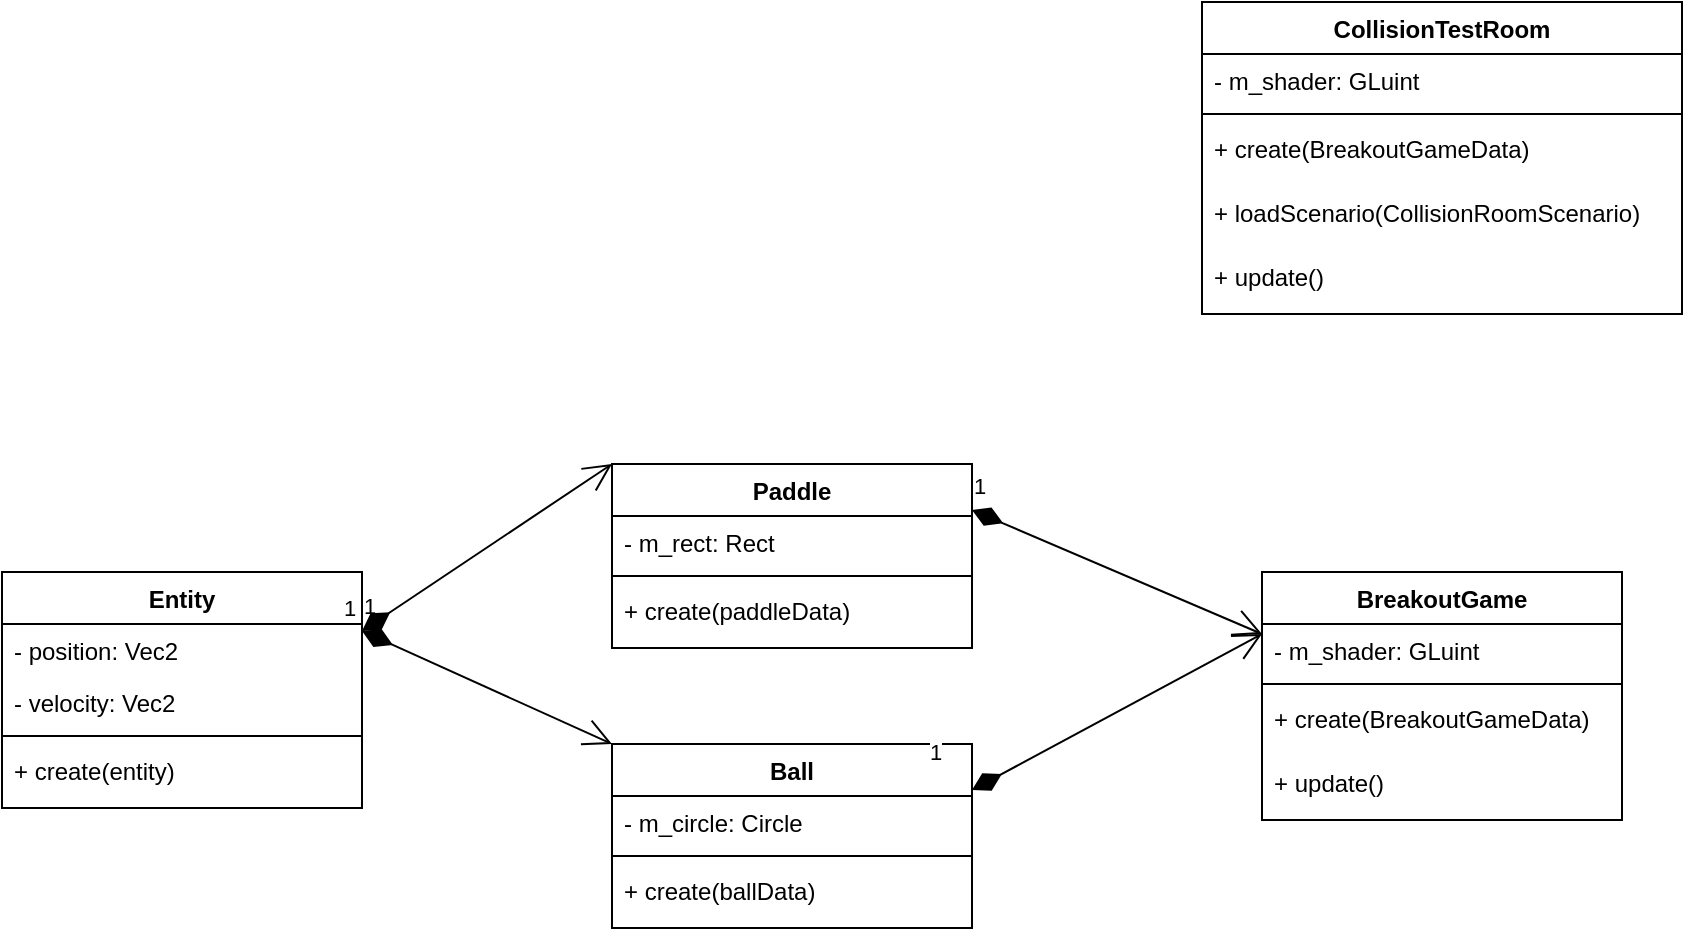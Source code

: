 <mxfile version="19.0.3" type="device" pages="7"><diagram id="C5RBs43oDa-KdzZeNtuy" name="Class Diagram"><mxGraphModel dx="655" dy="887" grid="1" gridSize="10" guides="1" tooltips="1" connect="1" arrows="1" fold="1" page="1" pageScale="1" pageWidth="827" pageHeight="1169" math="0" shadow="0"><root><mxCell id="WIyWlLk6GJQsqaUBKTNV-0"/><mxCell id="WIyWlLk6GJQsqaUBKTNV-1" parent="WIyWlLk6GJQsqaUBKTNV-0"/><mxCell id="WFnXtpaR55PZE5Rj0LEk-0" value="BreakoutGame" style="swimlane;fontStyle=1;align=center;verticalAlign=top;childLayout=stackLayout;horizontal=1;startSize=26;horizontalStack=0;resizeParent=1;resizeParentMax=0;resizeLast=0;collapsible=1;marginBottom=0;" parent="WIyWlLk6GJQsqaUBKTNV-1" vertex="1"><mxGeometry x="2030" y="554" width="180" height="124" as="geometry"><mxRectangle x="567" y="280" width="110" height="26" as="alternateBounds"/></mxGeometry></mxCell><mxCell id="WFnXtpaR55PZE5Rj0LEk-1" value="- m_shader: GLuint" style="text;strokeColor=none;fillColor=none;align=left;verticalAlign=top;spacingLeft=4;spacingRight=4;overflow=hidden;rotatable=0;points=[[0,0.5],[1,0.5]];portConstraint=eastwest;" parent="WFnXtpaR55PZE5Rj0LEk-0" vertex="1"><mxGeometry y="26" width="180" height="26" as="geometry"/></mxCell><mxCell id="WFnXtpaR55PZE5Rj0LEk-6" value="" style="line;strokeWidth=1;fillColor=none;align=left;verticalAlign=middle;spacingTop=-1;spacingLeft=3;spacingRight=3;rotatable=0;labelPosition=right;points=[];portConstraint=eastwest;" parent="WFnXtpaR55PZE5Rj0LEk-0" vertex="1"><mxGeometry y="52" width="180" height="8" as="geometry"/></mxCell><mxCell id="WFnXtpaR55PZE5Rj0LEk-26" value="+ create(BreakoutGameData)" style="text;strokeColor=none;fillColor=none;align=left;verticalAlign=top;spacingLeft=4;spacingRight=4;overflow=hidden;rotatable=0;points=[[0,0.5],[1,0.5]];portConstraint=eastwest;" parent="WFnXtpaR55PZE5Rj0LEk-0" vertex="1"><mxGeometry y="60" width="180" height="32" as="geometry"/></mxCell><mxCell id="WFnXtpaR55PZE5Rj0LEk-7" value="+ update()" style="text;strokeColor=none;fillColor=none;align=left;verticalAlign=top;spacingLeft=4;spacingRight=4;overflow=hidden;rotatable=0;points=[[0,0.5],[1,0.5]];portConstraint=eastwest;" parent="WFnXtpaR55PZE5Rj0LEk-0" vertex="1"><mxGeometry y="92" width="180" height="32" as="geometry"/></mxCell><mxCell id="WFnXtpaR55PZE5Rj0LEk-8" value="Ball" style="swimlane;fontStyle=1;align=center;verticalAlign=top;childLayout=stackLayout;horizontal=1;startSize=26;horizontalStack=0;resizeParent=1;resizeParentMax=0;resizeLast=0;collapsible=1;marginBottom=0;" parent="WIyWlLk6GJQsqaUBKTNV-1" vertex="1"><mxGeometry x="1705" y="640" width="180" height="92" as="geometry"><mxRectangle x="567" y="280" width="110" height="26" as="alternateBounds"/></mxGeometry></mxCell><mxCell id="WFnXtpaR55PZE5Rj0LEk-9" value="- m_circle: Circle" style="text;strokeColor=none;fillColor=none;align=left;verticalAlign=top;spacingLeft=4;spacingRight=4;overflow=hidden;rotatable=0;points=[[0,0.5],[1,0.5]];portConstraint=eastwest;" parent="WFnXtpaR55PZE5Rj0LEk-8" vertex="1"><mxGeometry y="26" width="180" height="26" as="geometry"/></mxCell><mxCell id="WFnXtpaR55PZE5Rj0LEk-10" value="" style="line;strokeWidth=1;fillColor=none;align=left;verticalAlign=middle;spacingTop=-1;spacingLeft=3;spacingRight=3;rotatable=0;labelPosition=right;points=[];portConstraint=eastwest;" parent="WFnXtpaR55PZE5Rj0LEk-8" vertex="1"><mxGeometry y="52" width="180" height="8" as="geometry"/></mxCell><mxCell id="WFnXtpaR55PZE5Rj0LEk-11" value="+ create(ballData)" style="text;strokeColor=none;fillColor=none;align=left;verticalAlign=top;spacingLeft=4;spacingRight=4;overflow=hidden;rotatable=0;points=[[0,0.5],[1,0.5]];portConstraint=eastwest;" parent="WFnXtpaR55PZE5Rj0LEk-8" vertex="1"><mxGeometry y="60" width="180" height="32" as="geometry"/></mxCell><mxCell id="WFnXtpaR55PZE5Rj0LEk-12" value="Paddle" style="swimlane;fontStyle=1;align=center;verticalAlign=top;childLayout=stackLayout;horizontal=1;startSize=26;horizontalStack=0;resizeParent=1;resizeParentMax=0;resizeLast=0;collapsible=1;marginBottom=0;" parent="WIyWlLk6GJQsqaUBKTNV-1" vertex="1"><mxGeometry x="1705" y="500" width="180" height="92" as="geometry"><mxRectangle x="567" y="280" width="110" height="26" as="alternateBounds"/></mxGeometry></mxCell><mxCell id="WFnXtpaR55PZE5Rj0LEk-13" value="- m_rect: Rect" style="text;strokeColor=none;fillColor=none;align=left;verticalAlign=top;spacingLeft=4;spacingRight=4;overflow=hidden;rotatable=0;points=[[0,0.5],[1,0.5]];portConstraint=eastwest;" parent="WFnXtpaR55PZE5Rj0LEk-12" vertex="1"><mxGeometry y="26" width="180" height="26" as="geometry"/></mxCell><mxCell id="WFnXtpaR55PZE5Rj0LEk-14" value="" style="line;strokeWidth=1;fillColor=none;align=left;verticalAlign=middle;spacingTop=-1;spacingLeft=3;spacingRight=3;rotatable=0;labelPosition=right;points=[];portConstraint=eastwest;" parent="WFnXtpaR55PZE5Rj0LEk-12" vertex="1"><mxGeometry y="52" width="180" height="8" as="geometry"/></mxCell><mxCell id="WFnXtpaR55PZE5Rj0LEk-15" value="+ create(paddleData)" style="text;strokeColor=none;fillColor=none;align=left;verticalAlign=top;spacingLeft=4;spacingRight=4;overflow=hidden;rotatable=0;points=[[0,0.5],[1,0.5]];portConstraint=eastwest;" parent="WFnXtpaR55PZE5Rj0LEk-12" vertex="1"><mxGeometry y="60" width="180" height="32" as="geometry"/></mxCell><mxCell id="WFnXtpaR55PZE5Rj0LEk-16" value="1" style="endArrow=open;html=1;endSize=12;startArrow=diamondThin;startSize=14;startFill=1;align=left;verticalAlign=bottom;rounded=0;strokeColor=#000000;exitX=1;exitY=0.25;exitDx=0;exitDy=0;entryX=0;entryY=0.25;entryDx=0;entryDy=0;" parent="WIyWlLk6GJQsqaUBKTNV-1" source="WFnXtpaR55PZE5Rj0LEk-8" target="WFnXtpaR55PZE5Rj0LEk-0" edge="1"><mxGeometry x="-1" y="15" relative="1" as="geometry"><mxPoint x="1450" y="730" as="sourcePoint"/><mxPoint x="1630" y="750" as="targetPoint"/><mxPoint x="-16" y="3" as="offset"/></mxGeometry></mxCell><mxCell id="WFnXtpaR55PZE5Rj0LEk-17" value="1" style="endArrow=open;html=1;endSize=12;startArrow=diamondThin;startSize=14;startFill=1;align=left;verticalAlign=bottom;rounded=0;strokeColor=#000000;exitX=1;exitY=0.25;exitDx=0;exitDy=0;entryX=0;entryY=0.25;entryDx=0;entryDy=0;" parent="WIyWlLk6GJQsqaUBKTNV-1" source="WFnXtpaR55PZE5Rj0LEk-12" target="WFnXtpaR55PZE5Rj0LEk-0" edge="1"><mxGeometry x="-1" y="10" relative="1" as="geometry"><mxPoint x="1420" y="593" as="sourcePoint"/><mxPoint x="1710" y="593" as="targetPoint"/><mxPoint x="-5" y="6" as="offset"/></mxGeometry></mxCell><mxCell id="WFnXtpaR55PZE5Rj0LEk-18" value="Entity" style="swimlane;fontStyle=1;align=center;verticalAlign=top;childLayout=stackLayout;horizontal=1;startSize=26;horizontalStack=0;resizeParent=1;resizeParentMax=0;resizeLast=0;collapsible=1;marginBottom=0;" parent="WIyWlLk6GJQsqaUBKTNV-1" vertex="1"><mxGeometry x="1400" y="554" width="180" height="118" as="geometry"><mxRectangle x="567" y="280" width="110" height="26" as="alternateBounds"/></mxGeometry></mxCell><mxCell id="WFnXtpaR55PZE5Rj0LEk-19" value="- position: Vec2" style="text;strokeColor=none;fillColor=none;align=left;verticalAlign=top;spacingLeft=4;spacingRight=4;overflow=hidden;rotatable=0;points=[[0,0.5],[1,0.5]];portConstraint=eastwest;" parent="WFnXtpaR55PZE5Rj0LEk-18" vertex="1"><mxGeometry y="26" width="180" height="26" as="geometry"/></mxCell><mxCell id="WFnXtpaR55PZE5Rj0LEk-23" value="- velocity: Vec2" style="text;strokeColor=none;fillColor=none;align=left;verticalAlign=top;spacingLeft=4;spacingRight=4;overflow=hidden;rotatable=0;points=[[0,0.5],[1,0.5]];portConstraint=eastwest;" parent="WFnXtpaR55PZE5Rj0LEk-18" vertex="1"><mxGeometry y="52" width="180" height="26" as="geometry"/></mxCell><mxCell id="WFnXtpaR55PZE5Rj0LEk-20" value="" style="line;strokeWidth=1;fillColor=none;align=left;verticalAlign=middle;spacingTop=-1;spacingLeft=3;spacingRight=3;rotatable=0;labelPosition=right;points=[];portConstraint=eastwest;" parent="WFnXtpaR55PZE5Rj0LEk-18" vertex="1"><mxGeometry y="78" width="180" height="8" as="geometry"/></mxCell><mxCell id="WFnXtpaR55PZE5Rj0LEk-21" value="+ create(entity)" style="text;strokeColor=none;fillColor=none;align=left;verticalAlign=top;spacingLeft=4;spacingRight=4;overflow=hidden;rotatable=0;points=[[0,0.5],[1,0.5]];portConstraint=eastwest;" parent="WFnXtpaR55PZE5Rj0LEk-18" vertex="1"><mxGeometry y="86" width="180" height="32" as="geometry"/></mxCell><mxCell id="WFnXtpaR55PZE5Rj0LEk-24" value="1" style="endArrow=open;html=1;endSize=12;startArrow=diamondThin;startSize=14;startFill=1;align=left;verticalAlign=bottom;rounded=0;strokeColor=#000000;exitX=1;exitY=0.25;exitDx=0;exitDy=0;entryX=0;entryY=0;entryDx=0;entryDy=0;" parent="WIyWlLk6GJQsqaUBKTNV-1" source="WFnXtpaR55PZE5Rj0LEk-18" target="WFnXtpaR55PZE5Rj0LEk-8" edge="1"><mxGeometry x="-1" y="10" relative="1" as="geometry"><mxPoint x="1500" y="713" as="sourcePoint"/><mxPoint x="1310" y="610" as="targetPoint"/><mxPoint x="-5" y="6" as="offset"/></mxGeometry></mxCell><mxCell id="WFnXtpaR55PZE5Rj0LEk-25" value="1" style="endArrow=open;html=1;endSize=12;startArrow=diamondThin;startSize=14;startFill=1;align=left;verticalAlign=bottom;rounded=0;strokeColor=#000000;exitX=1;exitY=0.25;exitDx=0;exitDy=0;entryX=0;entryY=0;entryDx=0;entryDy=0;" parent="WIyWlLk6GJQsqaUBKTNV-1" source="WFnXtpaR55PZE5Rj0LEk-18" target="WFnXtpaR55PZE5Rj0LEk-12" edge="1"><mxGeometry x="-1" y="10" relative="1" as="geometry"><mxPoint x="1190" y="624.5" as="sourcePoint"/><mxPoint x="1320" y="580" as="targetPoint"/><mxPoint x="-5" y="6" as="offset"/></mxGeometry></mxCell><mxCell id="WFnXtpaR55PZE5Rj0LEk-33" value="CollisionTestRoom" style="swimlane;fontStyle=1;align=center;verticalAlign=top;childLayout=stackLayout;horizontal=1;startSize=26;horizontalStack=0;resizeParent=1;resizeParentMax=0;resizeLast=0;collapsible=1;marginBottom=0;" parent="WIyWlLk6GJQsqaUBKTNV-1" vertex="1"><mxGeometry x="2000" y="269" width="240" height="156" as="geometry"><mxRectangle x="567" y="280" width="110" height="26" as="alternateBounds"/></mxGeometry></mxCell><mxCell id="WFnXtpaR55PZE5Rj0LEk-34" value="- m_shader: GLuint" style="text;strokeColor=none;fillColor=none;align=left;verticalAlign=top;spacingLeft=4;spacingRight=4;overflow=hidden;rotatable=0;points=[[0,0.5],[1,0.5]];portConstraint=eastwest;" parent="WFnXtpaR55PZE5Rj0LEk-33" vertex="1"><mxGeometry y="26" width="240" height="26" as="geometry"/></mxCell><mxCell id="WFnXtpaR55PZE5Rj0LEk-35" value="" style="line;strokeWidth=1;fillColor=none;align=left;verticalAlign=middle;spacingTop=-1;spacingLeft=3;spacingRight=3;rotatable=0;labelPosition=right;points=[];portConstraint=eastwest;" parent="WFnXtpaR55PZE5Rj0LEk-33" vertex="1"><mxGeometry y="52" width="240" height="8" as="geometry"/></mxCell><mxCell id="WFnXtpaR55PZE5Rj0LEk-36" value="+ create(BreakoutGameData)" style="text;strokeColor=none;fillColor=none;align=left;verticalAlign=top;spacingLeft=4;spacingRight=4;overflow=hidden;rotatable=0;points=[[0,0.5],[1,0.5]];portConstraint=eastwest;" parent="WFnXtpaR55PZE5Rj0LEk-33" vertex="1"><mxGeometry y="60" width="240" height="32" as="geometry"/></mxCell><mxCell id="WFnXtpaR55PZE5Rj0LEk-38" value="+ loadScenario(CollisionRoomScenario)" style="text;strokeColor=none;fillColor=none;align=left;verticalAlign=top;spacingLeft=4;spacingRight=4;overflow=hidden;rotatable=0;points=[[0,0.5],[1,0.5]];portConstraint=eastwest;" parent="WFnXtpaR55PZE5Rj0LEk-33" vertex="1"><mxGeometry y="92" width="240" height="32" as="geometry"/></mxCell><mxCell id="WFnXtpaR55PZE5Rj0LEk-37" value="+ update()" style="text;strokeColor=none;fillColor=none;align=left;verticalAlign=top;spacingLeft=4;spacingRight=4;overflow=hidden;rotatable=0;points=[[0,0.5],[1,0.5]];portConstraint=eastwest;" parent="WFnXtpaR55PZE5Rj0LEk-33" vertex="1"><mxGeometry y="124" width="240" height="32" as="geometry"/></mxCell></root></mxGraphModel></diagram><diagram id="8KypzKFgYxV3J54gIFae" name="Application Object Layout"><mxGraphModel dx="5610" dy="3042" grid="1" gridSize="10" guides="1" tooltips="1" connect="1" arrows="1" fold="1" page="1" pageScale="1" pageWidth="827" pageHeight="1169" math="0" shadow="0"><root><mxCell id="0"/><mxCell id="1" parent="0"/><mxCell id="vy1C6TPDOuOM4O1hj6-W-53" value="input" style="shape=umlFrame;whiteSpace=wrap;html=1;" parent="1" vertex="1"><mxGeometry x="190" y="560" width="550" height="640" as="geometry"/></mxCell><mxCell id="vy1C6TPDOuOM4O1hj6-W-54" value="output" style="shape=umlFrame;whiteSpace=wrap;html=1;" parent="1" vertex="1"><mxGeometry x="150" y="-340" width="630" height="160" as="geometry"/></mxCell><mxCell id="vy1C6TPDOuOM4O1hj6-W-31" value="&lt;p style=&quot;margin:0px;margin-top:4px;text-align:center;text-decoration:underline;&quot;&gt;&lt;b&gt;basic_renderer:Renderer&lt;/b&gt;&lt;/p&gt;&lt;hr&gt;&lt;p style=&quot;margin:0px;margin-left:8px;&quot;&gt;&lt;br&gt;&lt;/p&gt;" style="verticalAlign=top;align=left;overflow=fill;fontSize=12;fontFamily=Helvetica;html=1;" parent="1" vertex="1"><mxGeometry x="370" y="150" width="160" height="90" as="geometry"/></mxCell><mxCell id="vy1C6TPDOuOM4O1hj6-W-32" value="&lt;p style=&quot;margin:0px;margin-top:4px;text-align:center;text-decoration:underline;&quot;&gt;&lt;b&gt;circle_shader:ShaderProgram&lt;/b&gt;&lt;/p&gt;&lt;hr&gt;&lt;p style=&quot;margin:0px;margin-left:8px;&quot;&gt;&lt;br&gt;&lt;/p&gt;" style="verticalAlign=top;align=left;overflow=fill;fontSize=12;fontFamily=Helvetica;html=1;" parent="1" vertex="1"><mxGeometry x="150" y="-310" width="180" height="90" as="geometry"/></mxCell><mxCell id="vy1C6TPDOuOM4O1hj6-W-33" value="&lt;p style=&quot;margin:0px;margin-top:4px;text-align:center;text-decoration:underline;&quot;&gt;&lt;b&gt;polygon_shader:ShaderProgram&lt;/b&gt;&lt;/p&gt;&lt;hr&gt;&lt;p style=&quot;margin:0px;margin-left:8px;&quot;&gt;&lt;br&gt;&lt;/p&gt;" style="verticalAlign=top;align=left;overflow=fill;fontSize=12;fontFamily=Helvetica;html=1;" parent="1" vertex="1"><mxGeometry x="570" y="-332" width="200" height="90" as="geometry"/></mxCell><mxCell id="vy1C6TPDOuOM4O1hj6-W-35" value="&lt;p style=&quot;margin:0px;margin-top:4px;text-align:center;text-decoration:underline;&quot;&gt;&lt;b&gt;circle_renderer:SubRenderer&lt;/b&gt;&lt;/p&gt;&lt;hr&gt;&lt;p style=&quot;margin:0px;margin-left:8px;&quot;&gt;&lt;br&gt;&lt;/p&gt;" style="verticalAlign=top;align=left;overflow=fill;fontSize=12;fontFamily=Helvetica;html=1;" parent="1" vertex="1"><mxGeometry x="260" y="-80" width="180" height="90" as="geometry"/></mxCell><mxCell id="vy1C6TPDOuOM4O1hj6-W-36" value="&lt;p style=&quot;margin:0px;margin-top:4px;text-align:center;text-decoration:underline;&quot;&gt;&lt;b&gt;polygon_renderer:SubRenderer&lt;/b&gt;&lt;/p&gt;&lt;hr&gt;&lt;p style=&quot;margin:0px;margin-left:8px;&quot;&gt;&lt;br&gt;&lt;/p&gt;" style="verticalAlign=top;align=left;overflow=fill;fontSize=12;fontFamily=Helvetica;html=1;" parent="1" vertex="1"><mxGeometry x="460" y="-80" width="190" height="90" as="geometry"/></mxCell><mxCell id="vy1C6TPDOuOM4O1hj6-W-37" value="1" style="endArrow=open;html=1;endSize=12;startArrow=diamondThin;startSize=14;startFill=1;align=left;verticalAlign=bottom;rounded=0;strokeColor=#000000;exitX=0.5;exitY=1;exitDx=0;exitDy=0;entryX=0.5;entryY=0;entryDx=0;entryDy=0;" parent="1" source="vy1C6TPDOuOM4O1hj6-W-35" target="vy1C6TPDOuOM4O1hj6-W-31" edge="1"><mxGeometry x="-1" y="3" relative="1" as="geometry"><mxPoint x="350" y="110" as="sourcePoint"/><mxPoint x="510" y="110" as="targetPoint"/></mxGeometry></mxCell><mxCell id="vy1C6TPDOuOM4O1hj6-W-38" value="1" style="endArrow=open;html=1;endSize=12;startArrow=diamondThin;startSize=14;startFill=1;align=left;verticalAlign=bottom;rounded=0;strokeColor=#000000;exitX=0.5;exitY=1;exitDx=0;exitDy=0;entryX=0.5;entryY=0;entryDx=0;entryDy=0;" parent="1" source="vy1C6TPDOuOM4O1hj6-W-36" target="vy1C6TPDOuOM4O1hj6-W-31" edge="1"><mxGeometry x="-1" y="3" relative="1" as="geometry"><mxPoint x="290" y="20" as="sourcePoint"/><mxPoint x="460" y="160" as="targetPoint"/></mxGeometry></mxCell><mxCell id="vy1C6TPDOuOM4O1hj6-W-39" value="1" style="endArrow=open;html=1;endSize=12;startArrow=diamondThin;startSize=14;startFill=1;align=left;verticalAlign=bottom;rounded=0;strokeColor=#000000;exitX=0.5;exitY=1;exitDx=0;exitDy=0;entryX=0.5;entryY=0;entryDx=0;entryDy=0;" parent="1" source="vy1C6TPDOuOM4O1hj6-W-32" target="vy1C6TPDOuOM4O1hj6-W-35" edge="1"><mxGeometry x="-1" y="3" relative="1" as="geometry"><mxPoint x="290" y="20" as="sourcePoint"/><mxPoint x="460" y="160" as="targetPoint"/></mxGeometry></mxCell><mxCell id="vy1C6TPDOuOM4O1hj6-W-40" value="1" style="endArrow=open;html=1;endSize=12;startArrow=diamondThin;startSize=14;startFill=1;align=left;verticalAlign=bottom;rounded=0;strokeColor=#000000;exitX=0.5;exitY=1;exitDx=0;exitDy=0;" parent="1" source="vy1C6TPDOuOM4O1hj6-W-33" target="vy1C6TPDOuOM4O1hj6-W-36" edge="1"><mxGeometry x="-1" y="3" relative="1" as="geometry"><mxPoint x="270" y="-210.0" as="sourcePoint"/><mxPoint x="290" y="-70.0" as="targetPoint"/></mxGeometry></mxCell><mxCell id="vy1C6TPDOuOM4O1hj6-W-41" value="&lt;p style=&quot;margin:0px;margin-top:4px;text-align:center;text-decoration:underline;&quot;&gt;&lt;b&gt;circle_renderer_data:SubRendererData&lt;/b&gt;&lt;/p&gt;&lt;hr&gt;&lt;p style=&quot;margin:0px;margin-left:8px;&quot;&gt;&lt;br&gt;&lt;/p&gt;" style="verticalAlign=top;align=left;overflow=fill;fontSize=12;fontFamily=Helvetica;html=1;" parent="1" vertex="1"><mxGeometry x="210" y="880" width="250" height="90" as="geometry"/></mxCell><mxCell id="vy1C6TPDOuOM4O1hj6-W-42" value="&lt;p style=&quot;margin:0px;margin-top:4px;text-align:center;text-decoration:underline;&quot;&gt;&lt;b&gt;polygon_renderer_data:SubRendererData&lt;/b&gt;&lt;/p&gt;&lt;hr&gt;&lt;p style=&quot;margin:0px;margin-left:8px;&quot;&gt;&lt;br&gt;&lt;/p&gt;" style="verticalAlign=top;align=left;overflow=fill;fontSize=12;fontFamily=Helvetica;html=1;" parent="1" vertex="1"><mxGeometry x="480" y="880" width="250" height="90" as="geometry"/></mxCell><mxCell id="vy1C6TPDOuOM4O1hj6-W-44" value="&lt;p style=&quot;margin:0px;margin-top:4px;text-align:center;text-decoration:underline;&quot;&gt;&lt;b&gt;renderer_data:RendererData&lt;/b&gt;&lt;/p&gt;&lt;hr&gt;&lt;p style=&quot;margin:0px;margin-left:8px;&quot;&gt;&lt;br&gt;&lt;/p&gt;" style="verticalAlign=top;align=left;overflow=fill;fontSize=12;fontFamily=Helvetica;html=1;" parent="1" vertex="1"><mxGeometry x="370" y="720" width="160" height="90" as="geometry"/></mxCell><mxCell id="vy1C6TPDOuOM4O1hj6-W-47" value="1" style="endArrow=open;html=1;endSize=12;startArrow=diamondThin;startSize=14;startFill=1;align=left;verticalAlign=bottom;rounded=0;strokeColor=#000000;exitX=0.5;exitY=0;exitDx=0;exitDy=0;entryX=0.5;entryY=1;entryDx=0;entryDy=0;" parent="1" source="vy1C6TPDOuOM4O1hj6-W-41" target="vy1C6TPDOuOM4O1hj6-W-44" edge="1"><mxGeometry x="-1" y="3" relative="1" as="geometry"><mxPoint x="290" y="420" as="sourcePoint"/><mxPoint x="460" y="560" as="targetPoint"/></mxGeometry></mxCell><mxCell id="vy1C6TPDOuOM4O1hj6-W-48" value="1" style="endArrow=open;html=1;endSize=12;startArrow=diamondThin;startSize=14;startFill=1;align=left;verticalAlign=bottom;rounded=0;strokeColor=#000000;exitX=0.5;exitY=0;exitDx=0;exitDy=0;entryX=0.5;entryY=1;entryDx=0;entryDy=0;" parent="1" source="vy1C6TPDOuOM4O1hj6-W-42" target="vy1C6TPDOuOM4O1hj6-W-44" edge="1"><mxGeometry x="-1" y="3" relative="1" as="geometry"><mxPoint x="360" y="880" as="sourcePoint"/><mxPoint x="460" y="805" as="targetPoint"/></mxGeometry></mxCell><mxCell id="vy1C6TPDOuOM4O1hj6-W-49" value="&lt;p style=&quot;margin:0px;margin-top:4px;text-align:center;text-decoration:underline;&quot;&gt;&lt;b&gt;circle_shader_data:ShaderProgram&lt;/b&gt;&lt;/p&gt;&lt;hr&gt;&lt;p style=&quot;margin:0px;margin-left:8px;&quot;&gt;field1 = value1&lt;br&gt;field2 = value2&lt;br&gt;field3 = value3&lt;/p&gt;" style="verticalAlign=top;align=left;overflow=fill;fontSize=12;fontFamily=Helvetica;html=1;" parent="1" vertex="1"><mxGeometry x="245" y="1100" width="180" height="90" as="geometry"/></mxCell><mxCell id="vy1C6TPDOuOM4O1hj6-W-50" value="&lt;p style=&quot;margin:0px;margin-top:4px;text-align:center;text-decoration:underline;&quot;&gt;&lt;b&gt;polygon_shader_data:ShaderProgram&lt;/b&gt;&lt;/p&gt;&lt;hr&gt;&lt;p style=&quot;margin:0px;margin-left:8px;&quot;&gt;field1 = value1&lt;br&gt;field2 = value2&lt;br&gt;field3 = value3&lt;/p&gt;" style="verticalAlign=top;align=left;overflow=fill;fontSize=12;fontFamily=Helvetica;html=1;" parent="1" vertex="1"><mxGeometry x="515" y="1100" width="180" height="90" as="geometry"/></mxCell><mxCell id="vy1C6TPDOuOM4O1hj6-W-51" value="1" style="endArrow=open;html=1;endSize=12;startArrow=diamondThin;startSize=14;startFill=1;align=left;verticalAlign=bottom;rounded=0;strokeColor=#000000;exitX=0.5;exitY=0;exitDx=0;exitDy=0;entryX=0.5;entryY=1;entryDx=0;entryDy=0;" parent="1" source="vy1C6TPDOuOM4O1hj6-W-49" target="vy1C6TPDOuOM4O1hj6-W-41" edge="1"><mxGeometry x="-1" y="3" relative="1" as="geometry"><mxPoint x="360" y="890" as="sourcePoint"/><mxPoint x="460" y="805" as="targetPoint"/></mxGeometry></mxCell><mxCell id="vy1C6TPDOuOM4O1hj6-W-52" value="1" style="endArrow=open;html=1;endSize=12;startArrow=diamondThin;startSize=14;startFill=1;align=left;verticalAlign=bottom;rounded=0;strokeColor=#000000;exitX=0.5;exitY=0;exitDx=0;exitDy=0;entryX=0.5;entryY=1;entryDx=0;entryDy=0;" parent="1" source="vy1C6TPDOuOM4O1hj6-W-50" target="vy1C6TPDOuOM4O1hj6-W-42" edge="1"><mxGeometry x="-1" y="3" relative="1" as="geometry"><mxPoint x="350" y="1110" as="sourcePoint"/><mxPoint x="360" y="980" as="targetPoint"/></mxGeometry></mxCell><mxCell id="HYk0AA0KX8vBI07Gmpxt-1" value="create(sub_renderer_data)&lt;br&gt;addCircle(Circle)&lt;br&gt;render()" style="html=1;verticalAlign=bottom;endArrow=block;rounded=0;strokeColor=#000000;entryX=0.25;entryY=1;entryDx=0;entryDy=0;exitX=0.25;exitY=0;exitDx=0;exitDy=0;" parent="1" source="vy1C6TPDOuOM4O1hj6-W-31" target="vy1C6TPDOuOM4O1hj6-W-35" edge="1"><mxGeometry x="0.234" y="44" width="80" relative="1" as="geometry"><mxPoint x="450" y="150" as="sourcePoint"/><mxPoint x="430" y="90" as="targetPoint"/><mxPoint as="offset"/></mxGeometry></mxCell><mxCell id="HYk0AA0KX8vBI07Gmpxt-2" value="create(sub_renderer_data)&lt;br&gt;addRect(Rect)&lt;br&gt;render()" style="html=1;verticalAlign=bottom;endArrow=block;rounded=0;strokeColor=#000000;entryX=0.75;entryY=1;entryDx=0;entryDy=0;exitX=0.75;exitY=0;exitDx=0;exitDy=0;" parent="1" source="vy1C6TPDOuOM4O1hj6-W-31" target="vy1C6TPDOuOM4O1hj6-W-36" edge="1"><mxGeometry x="0.375" y="-42" width="80" relative="1" as="geometry"><mxPoint x="420" y="160.0" as="sourcePoint"/><mxPoint x="315.0" y="20.0" as="targetPoint"/><mxPoint as="offset"/></mxGeometry></mxCell><mxCell id="HYk0AA0KX8vBI07Gmpxt-4" value="MeshConverter" style="swimlane;fontStyle=1;align=center;verticalAlign=top;childLayout=stackLayout;horizontal=1;startSize=26;horizontalStack=0;resizeParent=1;resizeParentMax=0;resizeLast=0;collapsible=1;marginBottom=0;" parent="1" vertex="1"><mxGeometry x="265" y="-430" width="160" height="86" as="geometry"><mxRectangle x="370" y="-50" width="120" height="26" as="alternateBounds"/></mxGeometry></mxCell><mxCell id="HYk0AA0KX8vBI07Gmpxt-5" value="+ field: type" style="text;strokeColor=none;fillColor=none;align=left;verticalAlign=top;spacingLeft=4;spacingRight=4;overflow=hidden;rotatable=0;points=[[0,0.5],[1,0.5]];portConstraint=eastwest;" parent="HYk0AA0KX8vBI07Gmpxt-4" vertex="1"><mxGeometry y="26" width="160" height="26" as="geometry"/></mxCell><mxCell id="HYk0AA0KX8vBI07Gmpxt-6" value="" style="line;strokeWidth=1;fillColor=none;align=left;verticalAlign=middle;spacingTop=-1;spacingLeft=3;spacingRight=3;rotatable=0;labelPosition=right;points=[];portConstraint=eastwest;" parent="HYk0AA0KX8vBI07Gmpxt-4" vertex="1"><mxGeometry y="52" width="160" height="8" as="geometry"/></mxCell><mxCell id="HYk0AA0KX8vBI07Gmpxt-7" value="+ method(type): type" style="text;strokeColor=none;fillColor=none;align=left;verticalAlign=top;spacingLeft=4;spacingRight=4;overflow=hidden;rotatable=0;points=[[0,0.5],[1,0.5]];portConstraint=eastwest;" parent="HYk0AA0KX8vBI07Gmpxt-4" vertex="1"><mxGeometry y="60" width="160" height="26" as="geometry"/></mxCell><mxCell id="HYk0AA0KX8vBI07Gmpxt-8" value="1" style="endArrow=open;html=1;endSize=12;startArrow=diamondThin;startSize=14;startFill=1;align=left;verticalAlign=bottom;rounded=0;strokeColor=#000000;" parent="1" source="HYk0AA0KX8vBI07Gmpxt-7" edge="1"><mxGeometry x="-1" y="3" relative="1" as="geometry"><mxPoint x="250" y="-210" as="sourcePoint"/><mxPoint x="350" y="-80" as="targetPoint"/></mxGeometry></mxCell><mxCell id="HYk0AA0KX8vBI07Gmpxt-9" value="1" style="endArrow=open;html=1;endSize=12;startArrow=diamondThin;startSize=14;startFill=1;align=left;verticalAlign=bottom;rounded=0;strokeColor=#000000;entryX=0.5;entryY=0;entryDx=0;entryDy=0;" parent="1" source="B7AVqRwqX9eMSxlqng1M-42" target="vy1C6TPDOuOM4O1hj6-W-36" edge="1"><mxGeometry x="-1" y="3" relative="1" as="geometry"><mxPoint x="452.655" y="-234" as="sourcePoint"/><mxPoint x="360" y="-70" as="targetPoint"/></mxGeometry></mxCell><mxCell id="HYk0AA0KX8vBI07Gmpxt-10" value="create(render_data)&lt;br&gt;addCircle(circle)&lt;br&gt;addRect(rect)" style="html=1;verticalAlign=bottom;endArrow=block;rounded=0;strokeColor=#000000;entryX=0.25;entryY=1;entryDx=0;entryDy=0;exitX=0.25;exitY=0;exitDx=0;exitDy=0;" parent="1" source="B7AVqRwqX9eMSxlqng1M-2" target="vy1C6TPDOuOM4O1hj6-W-31" edge="1"><mxGeometry x="-0.5" y="60" width="80" relative="1" as="geometry"><mxPoint x="230" y="550" as="sourcePoint"/><mxPoint x="315" y="300" as="targetPoint"/><mxPoint as="offset"/></mxGeometry></mxCell><mxCell id="B7AVqRwqX9eMSxlqng1M-1" value="&lt;p style=&quot;margin:0px;margin-top:4px;text-align:center;text-decoration:underline;&quot;&gt;&lt;b&gt;breakout_data:BreakoutGameData&lt;/b&gt;&lt;/p&gt;" style="verticalAlign=top;align=left;overflow=fill;fontSize=12;fontFamily=Helvetica;html=1;" parent="1" vertex="1"><mxGeometry x="347.5" y="585" width="205" height="90" as="geometry"/></mxCell><mxCell id="B7AVqRwqX9eMSxlqng1M-2" value="&lt;p style=&quot;margin:0px;margin-top:4px;text-align:center;text-decoration:underline;&quot;&gt;&lt;b&gt;breakout:BreakoutGame&lt;/b&gt;&lt;/p&gt;" style="verticalAlign=top;align=left;overflow=fill;fontSize=12;fontFamily=Helvetica;html=1;" parent="1" vertex="1"><mxGeometry x="370" y="440" width="160" height="90" as="geometry"/></mxCell><mxCell id="B7AVqRwqX9eMSxlqng1M-3" value="1" style="endArrow=open;html=1;endSize=12;startArrow=diamondThin;startSize=14;startFill=1;align=left;verticalAlign=bottom;rounded=0;strokeColor=#000000;exitX=0.5;exitY=1;exitDx=0;exitDy=0;" parent="1" source="B7AVqRwqX9eMSxlqng1M-1" target="vy1C6TPDOuOM4O1hj6-W-44" edge="1"><mxGeometry x="-1" y="3" relative="1" as="geometry"><mxPoint x="360" y="540" as="sourcePoint"/><mxPoint x="520" y="540" as="targetPoint"/></mxGeometry></mxCell><mxCell id="B7AVqRwqX9eMSxlqng1M-5" value="1" style="endArrow=open;html=1;endSize=12;startArrow=diamondThin;startSize=14;startFill=1;align=left;verticalAlign=bottom;rounded=0;strokeColor=#000000;exitX=0.5;exitY=1;exitDx=0;exitDy=0;entryX=0.5;entryY=0;entryDx=0;entryDy=0;" parent="1" source="vy1C6TPDOuOM4O1hj6-W-31" target="B7AVqRwqX9eMSxlqng1M-2" edge="1"><mxGeometry x="-1" y="3" relative="1" as="geometry"><mxPoint x="460" y="540" as="sourcePoint"/><mxPoint x="460" y="580" as="targetPoint"/></mxGeometry></mxCell><mxCell id="B7AVqRwqX9eMSxlqng1M-12" value="Use" style="endArrow=open;endSize=12;dashed=1;html=1;rounded=0;strokeColor=#000000;entryX=0.5;entryY=0;entryDx=0;entryDy=0;exitX=0.5;exitY=1;exitDx=0;exitDy=0;" parent="1" source="B7AVqRwqX9eMSxlqng1M-2" target="B7AVqRwqX9eMSxlqng1M-1" edge="1"><mxGeometry width="160" relative="1" as="geometry"><mxPoint x="360" y="520" as="sourcePoint"/><mxPoint x="520" y="520" as="targetPoint"/></mxGeometry></mxCell><mxCell id="B7AVqRwqX9eMSxlqng1M-39" value="MeshConverter" style="swimlane;fontStyle=1;align=center;verticalAlign=top;childLayout=stackLayout;horizontal=1;startSize=26;horizontalStack=0;resizeParent=1;resizeParentMax=0;resizeLast=0;collapsible=1;marginBottom=0;" parent="1" vertex="1"><mxGeometry x="475" y="-426" width="160" height="86" as="geometry"><mxRectangle x="370" y="-50" width="120" height="26" as="alternateBounds"/></mxGeometry></mxCell><mxCell id="B7AVqRwqX9eMSxlqng1M-40" value="+ field: type" style="text;strokeColor=none;fillColor=none;align=left;verticalAlign=top;spacingLeft=4;spacingRight=4;overflow=hidden;rotatable=0;points=[[0,0.5],[1,0.5]];portConstraint=eastwest;" parent="B7AVqRwqX9eMSxlqng1M-39" vertex="1"><mxGeometry y="26" width="160" height="26" as="geometry"/></mxCell><mxCell id="B7AVqRwqX9eMSxlqng1M-41" value="" style="line;strokeWidth=1;fillColor=none;align=left;verticalAlign=middle;spacingTop=-1;spacingLeft=3;spacingRight=3;rotatable=0;labelPosition=right;points=[];portConstraint=eastwest;" parent="B7AVqRwqX9eMSxlqng1M-39" vertex="1"><mxGeometry y="52" width="160" height="8" as="geometry"/></mxCell><mxCell id="B7AVqRwqX9eMSxlqng1M-42" value="+ method(type): type" style="text;strokeColor=none;fillColor=none;align=left;verticalAlign=top;spacingLeft=4;spacingRight=4;overflow=hidden;rotatable=0;points=[[0,0.5],[1,0.5]];portConstraint=eastwest;" parent="B7AVqRwqX9eMSxlqng1M-39" vertex="1"><mxGeometry y="60" width="160" height="26" as="geometry"/></mxCell><mxCell id="B7AVqRwqX9eMSxlqng1M-71" value="&lt;p style=&quot;margin:0px;margin-top:4px;text-align:center;text-decoration:underline;&quot;&gt;&lt;b&gt;breakout_data:BreakoutGameData&lt;/b&gt;&lt;/p&gt;" style="verticalAlign=top;align=left;overflow=fill;fontSize=12;fontFamily=Helvetica;html=1;" parent="1" vertex="1"><mxGeometry x="-602.5" y="505" width="205" height="90" as="geometry"/></mxCell><mxCell id="B7AVqRwqX9eMSxlqng1M-72" value="&lt;p style=&quot;margin:0px;margin-top:4px;text-align:center;text-decoration:underline;&quot;&gt;&lt;b&gt;breakout:BreakoutGame&lt;/b&gt;&lt;/p&gt;" style="verticalAlign=top;align=left;overflow=fill;fontSize=12;fontFamily=Helvetica;html=1;" parent="1" vertex="1"><mxGeometry x="-580" y="360" width="160" height="90" as="geometry"/></mxCell><mxCell id="B7AVqRwqX9eMSxlqng1M-73" value="1" style="endArrow=open;html=1;endSize=12;startArrow=diamondThin;startSize=14;startFill=1;align=left;verticalAlign=bottom;rounded=0;strokeColor=#000000;exitX=0.5;exitY=1;exitDx=0;exitDy=0;entryX=0.5;entryY=0;entryDx=0;entryDy=0;" parent="1" source="B7AVqRwqX9eMSxlqng1M-71" target="B7AVqRwqX9eMSxlqng1M-94" edge="1"><mxGeometry x="-1" y="3" relative="1" as="geometry"><mxPoint x="-590" y="460" as="sourcePoint"/><mxPoint x="-430" y="627.667" as="targetPoint"/></mxGeometry></mxCell><mxCell id="B7AVqRwqX9eMSxlqng1M-75" value="Use" style="endArrow=open;endSize=12;dashed=1;html=1;rounded=0;strokeColor=#000000;entryX=0.5;entryY=0;entryDx=0;entryDy=0;exitX=0.5;exitY=1;exitDx=0;exitDy=0;" parent="1" source="B7AVqRwqX9eMSxlqng1M-72" target="B7AVqRwqX9eMSxlqng1M-71" edge="1"><mxGeometry width="160" relative="1" as="geometry"><mxPoint x="-590" y="440" as="sourcePoint"/><mxPoint x="-430" y="440" as="targetPoint"/></mxGeometry></mxCell><mxCell id="B7AVqRwqX9eMSxlqng1M-76" value="&lt;p style=&quot;margin:0px;margin-top:4px;text-align:center;text-decoration:underline;&quot;&gt;&lt;b&gt;ball: Ball&lt;/b&gt;&lt;/p&gt;&lt;hr&gt;&lt;p style=&quot;margin:0px;margin-left:8px;&quot;&gt;&lt;br&gt;&lt;/p&gt;" style="verticalAlign=top;align=left;overflow=fill;fontSize=12;fontFamily=Helvetica;html=1;" parent="1" vertex="1"><mxGeometry x="-1270" y="150" width="160" height="90" as="geometry"/></mxCell><mxCell id="B7AVqRwqX9eMSxlqng1M-77" value="&lt;p style=&quot;margin:0px;margin-top:4px;text-align:center;text-decoration:underline;&quot;&gt;&lt;b&gt;paddle: Paddle&lt;/b&gt;&lt;/p&gt;&lt;hr&gt;&lt;p style=&quot;margin:0px;margin-left:8px;&quot;&gt;&lt;br&gt;&lt;/p&gt;" style="verticalAlign=top;align=left;overflow=fill;fontSize=12;fontFamily=Helvetica;html=1;" parent="1" vertex="1"><mxGeometry x="-1270" y="250" width="160" height="90" as="geometry"/></mxCell><mxCell id="B7AVqRwqX9eMSxlqng1M-78" value="1" style="endArrow=open;html=1;endSize=12;startArrow=diamondThin;startSize=14;startFill=1;align=left;verticalAlign=bottom;rounded=0;strokeColor=#000000;entryX=0;entryY=0.25;entryDx=0;entryDy=0;exitX=1;exitY=0.5;exitDx=0;exitDy=0;" parent="1" source="B7AVqRwqX9eMSxlqng1M-77" target="B7AVqRwqX9eMSxlqng1M-72" edge="1"><mxGeometry x="-1" y="3" relative="1" as="geometry"><mxPoint x="-120" y="170" as="sourcePoint"/><mxPoint x="-410" y="370" as="targetPoint"/></mxGeometry></mxCell><mxCell id="B7AVqRwqX9eMSxlqng1M-79" value="1" style="endArrow=open;html=1;endSize=12;startArrow=diamondThin;startSize=14;startFill=1;align=left;verticalAlign=bottom;rounded=0;strokeColor=#000000;entryX=0.5;entryY=0;entryDx=0;entryDy=0;exitX=1;exitY=0.5;exitDx=0;exitDy=0;" parent="1" source="B7AVqRwqX9eMSxlqng1M-76" target="B7AVqRwqX9eMSxlqng1M-72" edge="1"><mxGeometry x="-1" y="3" relative="1" as="geometry"><mxPoint x="-840.0" y="295" as="sourcePoint"/><mxPoint x="-570" y="415" as="targetPoint"/></mxGeometry></mxCell><mxCell id="B7AVqRwqX9eMSxlqng1M-80" value="&lt;p style=&quot;margin:0px;margin-top:4px;text-align:center;text-decoration:underline;&quot;&gt;&lt;b&gt;ball_paddle_interaction: BallsPaddleCollider&lt;/b&gt;&lt;/p&gt;&lt;hr&gt;&lt;p style=&quot;margin:0px;margin-left:8px;&quot;&gt;&lt;br&gt;&lt;/p&gt;" style="verticalAlign=top;align=left;overflow=fill;fontSize=12;fontFamily=Helvetica;html=1;" parent="1" vertex="1"><mxGeometry x="-1560" y="-190" width="260" height="90" as="geometry"/></mxCell><mxCell id="B7AVqRwqX9eMSxlqng1M-81" value="1" style="endArrow=open;html=1;endSize=12;startArrow=diamondThin;startSize=14;startFill=1;align=left;verticalAlign=bottom;rounded=0;strokeColor=#000000;entryX=0.75;entryY=0;entryDx=0;entryDy=0;exitX=1;exitY=0.5;exitDx=0;exitDy=0;" parent="1" source="B7AVqRwqX9eMSxlqng1M-108" target="B7AVqRwqX9eMSxlqng1M-72" edge="1"><mxGeometry x="-1" y="3" relative="1" as="geometry"><mxPoint x="-870.0" y="255" as="sourcePoint"/><mxPoint x="-570" y="415" as="targetPoint"/></mxGeometry></mxCell><mxCell id="B7AVqRwqX9eMSxlqng1M-82" value="&lt;p style=&quot;margin:0px;margin-top:4px;text-align:center;text-decoration:underline;&quot;&gt;&lt;b&gt;circle_collider:CircleCollider&lt;/b&gt;&lt;/p&gt;&lt;hr&gt;&lt;p style=&quot;margin:0px;margin-left:8px;&quot;&gt;&lt;br&gt;&lt;/p&gt;" style="verticalAlign=top;align=left;overflow=fill;fontSize=12;fontFamily=Helvetica;html=1;fillColor=#e1d5e7;strokeColor=#9673a6;" parent="1" vertex="1"><mxGeometry x="-1910" y="-40" width="180" height="90" as="geometry"/></mxCell><mxCell id="B7AVqRwqX9eMSxlqng1M-83" value="1" style="endArrow=open;html=1;endSize=12;startArrow=diamondThin;startSize=14;startFill=1;align=left;verticalAlign=bottom;rounded=0;strokeColor=#000000;entryX=0;entryY=0.5;entryDx=0;entryDy=0;exitX=1;exitY=0.5;exitDx=0;exitDy=0;" parent="1" source="B7AVqRwqX9eMSxlqng1M-82" target="B7AVqRwqX9eMSxlqng1M-80" edge="1"><mxGeometry x="-1" y="3" relative="1" as="geometry"><mxPoint x="-910" y="45.0" as="sourcePoint"/><mxPoint x="-570" y="415" as="targetPoint"/></mxGeometry></mxCell><mxCell id="B7AVqRwqX9eMSxlqng1M-84" value="&lt;p style=&quot;margin:0px;margin-top:4px;text-align:center;text-decoration:underline;&quot;&gt;&lt;b&gt;bricks: Bricks&lt;/b&gt;&lt;/p&gt;&lt;hr&gt;&lt;p style=&quot;margin:0px;margin-left:8px;&quot;&gt;&lt;br&gt;&lt;/p&gt;" style="verticalAlign=top;align=left;overflow=fill;fontSize=12;fontFamily=Helvetica;html=1;" parent="1" vertex="1"><mxGeometry x="-1270" y="350" width="160" height="90" as="geometry"/></mxCell><mxCell id="B7AVqRwqX9eMSxlqng1M-85" value="&lt;p style=&quot;margin:0px;margin-top:4px;text-align:center;text-decoration:underline;&quot;&gt;&lt;b&gt;grids: BrickGrid&lt;/b&gt;&lt;/p&gt;&lt;hr&gt;&lt;p style=&quot;margin:0px;margin-left:8px;&quot;&gt;&lt;br&gt;&lt;/p&gt;" style="verticalAlign=top;align=left;overflow=fill;fontSize=12;fontFamily=Helvetica;html=1;" parent="1" vertex="1"><mxGeometry x="-1610" y="330" width="160" height="90" as="geometry"/></mxCell><mxCell id="B7AVqRwqX9eMSxlqng1M-86" value="1" style="endArrow=open;html=1;endSize=12;startArrow=diamondThin;startSize=14;startFill=1;align=left;verticalAlign=bottom;rounded=0;strokeColor=#000000;exitX=0;exitY=0.5;exitDx=0;exitDy=0;entryX=1;entryY=0.5;entryDx=0;entryDy=0;" parent="1" source="B7AVqRwqX9eMSxlqng1M-84" target="B7AVqRwqX9eMSxlqng1M-85" edge="1"><mxGeometry x="-1" y="3" relative="1" as="geometry"><mxPoint x="-1220" y="570" as="sourcePoint"/><mxPoint x="-1060" y="570" as="targetPoint"/></mxGeometry></mxCell><mxCell id="B7AVqRwqX9eMSxlqng1M-87" value="1" style="endArrow=open;html=1;endSize=12;startArrow=diamondThin;startSize=14;startFill=1;align=left;verticalAlign=bottom;rounded=0;strokeColor=#000000;exitX=1;exitY=0.5;exitDx=0;exitDy=0;entryX=0;entryY=0.75;entryDx=0;entryDy=0;" parent="1" source="B7AVqRwqX9eMSxlqng1M-84" target="B7AVqRwqX9eMSxlqng1M-72" edge="1"><mxGeometry x="-1" y="3" relative="1" as="geometry"><mxPoint x="-1180" y="490" as="sourcePoint"/><mxPoint x="-1330" y="590" as="targetPoint"/></mxGeometry></mxCell><mxCell id="B7AVqRwqX9eMSxlqng1M-88" value="&lt;p style=&quot;margin:0px;margin-top:4px;text-align:center;text-decoration:underline;&quot;&gt;&lt;b&gt;sprite_renderer:Renderer&lt;/b&gt;&lt;/p&gt;&lt;hr&gt;&lt;p style=&quot;margin:0px;margin-left:8px;&quot;&gt;&lt;br&gt;&lt;/p&gt;" style="verticalAlign=top;align=left;overflow=fill;fontSize=12;fontFamily=Helvetica;html=1;" parent="1" vertex="1"><mxGeometry x="-1270" y="450" width="160" height="90" as="geometry"/></mxCell><mxCell id="B7AVqRwqX9eMSxlqng1M-89" value="1" style="endArrow=open;html=1;endSize=12;startArrow=diamondThin;startSize=14;startFill=1;align=left;verticalAlign=bottom;rounded=0;strokeColor=#000000;exitX=1;exitY=0.5;exitDx=0;exitDy=0;entryX=0;entryY=1;entryDx=0;entryDy=0;" parent="1" source="B7AVqRwqX9eMSxlqng1M-88" target="B7AVqRwqX9eMSxlqng1M-72" edge="1"><mxGeometry x="-1" y="3" relative="1" as="geometry"><mxPoint x="-1100" y="445" as="sourcePoint"/><mxPoint x="-570" y="415" as="targetPoint"/></mxGeometry></mxCell><mxCell id="B7AVqRwqX9eMSxlqng1M-92" value="&lt;p style=&quot;margin:0px;margin-top:4px;text-align:center;text-decoration:underline;&quot;&gt;&lt;b&gt;brick: Brick&lt;/b&gt;&lt;/p&gt;&lt;hr&gt;&lt;p style=&quot;margin:0px;margin-left:8px;&quot;&gt;&lt;br&gt;&lt;/p&gt;" style="verticalAlign=top;align=left;overflow=fill;fontSize=12;fontFamily=Helvetica;html=1;" parent="1" vertex="1"><mxGeometry x="-1610" y="440" width="160" height="90" as="geometry"/></mxCell><mxCell id="B7AVqRwqX9eMSxlqng1M-93" value="1" style="endArrow=open;html=1;endSize=12;startArrow=diamondThin;startSize=14;startFill=1;align=left;verticalAlign=bottom;rounded=0;strokeColor=#000000;exitX=0;exitY=0.5;exitDx=0;exitDy=0;entryX=1;entryY=0.5;entryDx=0;entryDy=0;" parent="1" source="B7AVqRwqX9eMSxlqng1M-84" target="B7AVqRwqX9eMSxlqng1M-92" edge="1"><mxGeometry x="-1" y="3" relative="1" as="geometry"><mxPoint x="-1260.0" y="445" as="sourcePoint"/><mxPoint x="-1370.0" y="385" as="targetPoint"/></mxGeometry></mxCell><mxCell id="B7AVqRwqX9eMSxlqng1M-94" value="&lt;p style=&quot;margin:0px;margin-top:4px;text-align:center;text-decoration:underline;&quot;&gt;&lt;b&gt;ball_data: BallData&lt;/b&gt;&lt;/p&gt;&lt;hr&gt;&lt;p style=&quot;margin:0px;margin-left:8px;&quot;&gt;&lt;br&gt;&lt;/p&gt;" style="verticalAlign=top;align=left;overflow=fill;fontSize=12;fontFamily=Helvetica;html=1;" parent="1" vertex="1"><mxGeometry x="-770" y="710" width="160" height="90" as="geometry"/></mxCell><mxCell id="B7AVqRwqX9eMSxlqng1M-95" value="&lt;p style=&quot;margin:0px;margin-top:4px;text-align:center;text-decoration:underline;&quot;&gt;&lt;span&gt;paddle_data: PaddleData&lt;/span&gt;&lt;/p&gt;&lt;hr&gt;&lt;p style=&quot;margin:0px;margin-left:8px;&quot;&gt;&lt;br&gt;&lt;/p&gt;" style="verticalAlign=top;align=left;overflow=fill;fontSize=12;fontFamily=Helvetica;html=1;fontStyle=1" parent="1" vertex="1"><mxGeometry x="-690" y="810" width="160" height="90" as="geometry"/></mxCell><mxCell id="B7AVqRwqX9eMSxlqng1M-96" value="&lt;p style=&quot;margin:0px;margin-top:4px;text-align:center;text-decoration:underline;&quot;&gt;&lt;span&gt;bricks_data: BrickData&lt;/span&gt;&lt;/p&gt;&lt;hr&gt;&lt;p style=&quot;margin:0px;margin-left:8px;&quot;&gt;&lt;br&gt;&lt;/p&gt;" style="verticalAlign=top;align=left;overflow=fill;fontSize=12;fontFamily=Helvetica;html=1;fontStyle=1" parent="1" vertex="1"><mxGeometry x="-380" y="710" width="160" height="90" as="geometry"/></mxCell><mxCell id="B7AVqRwqX9eMSxlqng1M-98" value="&lt;p style=&quot;margin:0px;margin-top:4px;text-align:center;text-decoration:underline;&quot;&gt;&lt;span&gt;sprite_renderer_data: SpriteRendererData&lt;/span&gt;&lt;/p&gt;&lt;hr&gt;&lt;p style=&quot;margin:0px;margin-left:8px;&quot;&gt;&lt;br&gt;&lt;/p&gt;" style="verticalAlign=top;align=left;overflow=fill;fontSize=12;fontFamily=Helvetica;html=1;fontStyle=1" parent="1" vertex="1"><mxGeometry x="-510" y="810" width="250" height="90" as="geometry"/></mxCell><mxCell id="B7AVqRwqX9eMSxlqng1M-99" value="1" style="endArrow=open;html=1;endSize=12;startArrow=diamondThin;startSize=14;startFill=1;align=left;verticalAlign=bottom;rounded=0;strokeColor=#000000;exitX=0.5;exitY=1;exitDx=0;exitDy=0;" parent="1" source="B7AVqRwqX9eMSxlqng1M-71" target="B7AVqRwqX9eMSxlqng1M-95" edge="1"><mxGeometry x="-1" y="3" relative="1" as="geometry"><mxPoint x="-490" y="605" as="sourcePoint"/><mxPoint x="-730" y="720" as="targetPoint"/></mxGeometry></mxCell><mxCell id="B7AVqRwqX9eMSxlqng1M-100" value="1" style="endArrow=open;html=1;endSize=12;startArrow=diamondThin;startSize=14;startFill=1;align=left;verticalAlign=bottom;rounded=0;strokeColor=#000000;exitX=0.5;exitY=1;exitDx=0;exitDy=0;entryX=0.5;entryY=0;entryDx=0;entryDy=0;" parent="1" source="B7AVqRwqX9eMSxlqng1M-71" target="B7AVqRwqX9eMSxlqng1M-96" edge="1"><mxGeometry x="-1" y="3" relative="1" as="geometry"><mxPoint x="-490" y="605" as="sourcePoint"/><mxPoint x="-490" y="720" as="targetPoint"/></mxGeometry></mxCell><mxCell id="B7AVqRwqX9eMSxlqng1M-102" value="1" style="endArrow=open;html=1;endSize=12;startArrow=diamondThin;startSize=14;startFill=1;align=left;verticalAlign=bottom;rounded=0;strokeColor=#000000;exitX=0.5;exitY=1;exitDx=0;exitDy=0;entryX=0.5;entryY=0;entryDx=0;entryDy=0;" parent="1" source="B7AVqRwqX9eMSxlqng1M-71" target="B7AVqRwqX9eMSxlqng1M-98" edge="1"><mxGeometry x="-1" y="3" relative="1" as="geometry"><mxPoint x="-490" y="605" as="sourcePoint"/><mxPoint x="-270" y="720" as="targetPoint"/></mxGeometry></mxCell><mxCell id="B7AVqRwqX9eMSxlqng1M-103" value="&lt;p style=&quot;margin:0px;margin-top:4px;text-align:center;text-decoration:underline;&quot;&gt;&lt;b&gt;grids: BrickGridData&lt;/b&gt;&lt;/p&gt;&lt;hr&gt;&lt;p style=&quot;margin:0px;margin-left:8px;&quot;&gt;&lt;br&gt;&lt;/p&gt;" style="verticalAlign=top;align=left;overflow=fill;fontSize=12;fontFamily=Helvetica;html=1;" parent="1" vertex="1"><mxGeometry x="-40" y="705" width="160" height="90" as="geometry"/></mxCell><mxCell id="B7AVqRwqX9eMSxlqng1M-104" value="&lt;p style=&quot;margin:0px;margin-top:4px;text-align:center;text-decoration:underline;&quot;&gt;&lt;b&gt;brick: BrickData&lt;/b&gt;&lt;/p&gt;&lt;hr&gt;&lt;p style=&quot;margin:0px;margin-left:8px;&quot;&gt;&lt;br&gt;&lt;/p&gt;" style="verticalAlign=top;align=left;overflow=fill;fontSize=12;fontFamily=Helvetica;html=1;" parent="1" vertex="1"><mxGeometry x="-40" y="850" width="160" height="90" as="geometry"/></mxCell><mxCell id="B7AVqRwqX9eMSxlqng1M-105" value="1" style="endArrow=open;html=1;endSize=12;startArrow=diamondThin;startSize=14;startFill=1;align=left;verticalAlign=bottom;rounded=0;strokeColor=#000000;exitX=1;exitY=0.5;exitDx=0;exitDy=0;entryX=0;entryY=0.5;entryDx=0;entryDy=0;" parent="1" source="B7AVqRwqX9eMSxlqng1M-96" target="B7AVqRwqX9eMSxlqng1M-103" edge="1"><mxGeometry x="-1" y="3" relative="1" as="geometry"><mxPoint x="-490" y="605" as="sourcePoint"/><mxPoint x="-290" y="720" as="targetPoint"/></mxGeometry></mxCell><mxCell id="B7AVqRwqX9eMSxlqng1M-106" value="1" style="endArrow=open;html=1;endSize=12;startArrow=diamondThin;startSize=14;startFill=1;align=left;verticalAlign=bottom;rounded=0;strokeColor=#000000;exitX=1;exitY=0.5;exitDx=0;exitDy=0;entryX=0;entryY=0.5;entryDx=0;entryDy=0;" parent="1" source="B7AVqRwqX9eMSxlqng1M-96" target="B7AVqRwqX9eMSxlqng1M-104" edge="1"><mxGeometry x="-1" y="3" relative="1" as="geometry"><mxPoint x="-210" y="765" as="sourcePoint"/><mxPoint x="-30" y="760" as="targetPoint"/></mxGeometry></mxCell><mxCell id="B7AVqRwqX9eMSxlqng1M-108" value="&lt;p style=&quot;margin:0px;margin-top:4px;text-align:center;text-decoration:underline;&quot;&gt;&lt;b&gt;physics: Physics&lt;/b&gt;&lt;/p&gt;&lt;hr&gt;&lt;p style=&quot;margin:0px;margin-left:8px;&quot;&gt;&lt;br&gt;&lt;/p&gt;" style="verticalAlign=top;align=left;overflow=fill;fontSize=12;fontFamily=Helvetica;html=1;" parent="1" vertex="1"><mxGeometry x="-1270" y="50" width="160" height="90" as="geometry"/></mxCell><mxCell id="B7AVqRwqX9eMSxlqng1M-109" value="&lt;p style=&quot;margin:0px;margin-top:4px;text-align:center;text-decoration:underline;&quot;&gt;&lt;b&gt;basic_renderer:Renderer&lt;/b&gt;&lt;/p&gt;&lt;hr&gt;&lt;p style=&quot;margin:0px;margin-left:8px;&quot;&gt;&lt;br&gt;&lt;/p&gt;" style="verticalAlign=top;align=left;overflow=fill;fontSize=12;fontFamily=Helvetica;html=1;" parent="1" vertex="1"><mxGeometry x="-1270" y="-50" width="160" height="90" as="geometry"/></mxCell><mxCell id="B7AVqRwqX9eMSxlqng1M-110" value="1" style="endArrow=open;html=1;endSize=12;startArrow=diamondThin;startSize=14;startFill=1;align=left;verticalAlign=bottom;rounded=0;strokeColor=#000000;entryX=1;entryY=0;entryDx=0;entryDy=0;exitX=1;exitY=0.5;exitDx=0;exitDy=0;" parent="1" source="B7AVqRwqX9eMSxlqng1M-109" target="B7AVqRwqX9eMSxlqng1M-72" edge="1"><mxGeometry x="-1" y="3" relative="1" as="geometry"><mxPoint x="-1100" y="65" as="sourcePoint"/><mxPoint x="-570" y="415" as="targetPoint"/></mxGeometry></mxCell><mxCell id="B7AVqRwqX9eMSxlqng1M-112" value="&lt;p style=&quot;margin:0px;margin-top:4px;text-align:center;text-decoration:underline;&quot;&gt;&lt;b&gt;cricle_collider: CircleCollider&lt;/b&gt;&lt;/p&gt;&lt;hr&gt;&lt;p style=&quot;margin:0px;margin-left:8px;&quot;&gt;&lt;br&gt;&lt;/p&gt;" style="verticalAlign=top;align=left;overflow=fill;fontSize=12;fontFamily=Helvetica;html=1;" parent="1" vertex="1"><mxGeometry x="-1270" y="-160" width="170" height="90" as="geometry"/></mxCell></root></mxGraphModel></diagram><diagram id="TVmsvcCWcUT4x1YBP_Qb" name="Code Design"><mxGraphModel dx="1408" dy="843" grid="1" gridSize="10" guides="1" tooltips="1" connect="1" arrows="1" fold="1" page="1" pageScale="1" pageWidth="827" pageHeight="1169" math="0" shadow="0"><root><mxCell id="0"/><mxCell id="1" parent="0"/><mxCell id="wPTNxKR1rAPpc5LnOx98-5" value="CompleteWindowData" style="swimlane;fontStyle=0;childLayout=stackLayout;horizontal=1;startSize=26;fillColor=none;horizontalStack=0;resizeParent=1;resizeParentMax=0;resizeLast=0;collapsible=1;marginBottom=0;" parent="1" vertex="1" collapsed="1"><mxGeometry x="260" y="400" width="150" height="26" as="geometry"><mxRectangle x="260" y="430" width="140" height="104" as="alternateBounds"/></mxGeometry></mxCell><mxCell id="wPTNxKR1rAPpc5LnOx98-6" value="+ field: type" style="text;strokeColor=none;fillColor=none;align=left;verticalAlign=top;spacingLeft=4;spacingRight=4;overflow=hidden;rotatable=0;points=[[0,0.5],[1,0.5]];portConstraint=eastwest;" parent="wPTNxKR1rAPpc5LnOx98-5" vertex="1"><mxGeometry y="26" width="140" height="26" as="geometry"/></mxCell><mxCell id="wPTNxKR1rAPpc5LnOx98-7" value="+ field: type" style="text;strokeColor=none;fillColor=none;align=left;verticalAlign=top;spacingLeft=4;spacingRight=4;overflow=hidden;rotatable=0;points=[[0,0.5],[1,0.5]];portConstraint=eastwest;" parent="wPTNxKR1rAPpc5LnOx98-5" vertex="1"><mxGeometry y="52" width="140" height="26" as="geometry"/></mxCell><mxCell id="wPTNxKR1rAPpc5LnOx98-8" value="+ field: type" style="text;strokeColor=none;fillColor=none;align=left;verticalAlign=top;spacingLeft=4;spacingRight=4;overflow=hidden;rotatable=0;points=[[0,0.5],[1,0.5]];portConstraint=eastwest;" parent="wPTNxKR1rAPpc5LnOx98-5" vertex="1"><mxGeometry y="78" width="140" height="26" as="geometry"/></mxCell><mxCell id="wPTNxKR1rAPpc5LnOx98-9" value="SDLGLContextData" style="swimlane;fontStyle=0;childLayout=stackLayout;horizontal=1;startSize=26;fillColor=none;horizontalStack=0;resizeParent=1;resizeParentMax=0;resizeLast=0;collapsible=1;marginBottom=0;" parent="1" vertex="1" collapsed="1"><mxGeometry x="190" y="500" width="140" height="26" as="geometry"><mxRectangle x="190" y="540" width="140" height="104" as="alternateBounds"/></mxGeometry></mxCell><mxCell id="wPTNxKR1rAPpc5LnOx98-10" value="+ field: type" style="text;strokeColor=none;fillColor=none;align=left;verticalAlign=top;spacingLeft=4;spacingRight=4;overflow=hidden;rotatable=0;points=[[0,0.5],[1,0.5]];portConstraint=eastwest;" parent="wPTNxKR1rAPpc5LnOx98-9" vertex="1"><mxGeometry y="26" width="140" height="26" as="geometry"/></mxCell><mxCell id="wPTNxKR1rAPpc5LnOx98-11" value="+ field: type" style="text;strokeColor=none;fillColor=none;align=left;verticalAlign=top;spacingLeft=4;spacingRight=4;overflow=hidden;rotatable=0;points=[[0,0.5],[1,0.5]];portConstraint=eastwest;" parent="wPTNxKR1rAPpc5LnOx98-9" vertex="1"><mxGeometry y="52" width="140" height="26" as="geometry"/></mxCell><mxCell id="wPTNxKR1rAPpc5LnOx98-12" value="+ field: type" style="text;strokeColor=none;fillColor=none;align=left;verticalAlign=top;spacingLeft=4;spacingRight=4;overflow=hidden;rotatable=0;points=[[0,0.5],[1,0.5]];portConstraint=eastwest;" parent="wPTNxKR1rAPpc5LnOx98-9" vertex="1"><mxGeometry y="78" width="140" height="26" as="geometry"/></mxCell><mxCell id="wPTNxKR1rAPpc5LnOx98-13" value="SDLWindowData" style="swimlane;fontStyle=0;childLayout=stackLayout;horizontal=1;startSize=26;fillColor=none;horizontalStack=0;resizeParent=1;resizeParentMax=0;resizeLast=0;collapsible=1;marginBottom=0;" parent="1" vertex="1" collapsed="1"><mxGeometry x="350" y="500" width="124" height="26" as="geometry"><mxRectangle x="350" y="540" width="140" height="104" as="alternateBounds"/></mxGeometry></mxCell><mxCell id="wPTNxKR1rAPpc5LnOx98-14" value="+ field: type" style="text;strokeColor=none;fillColor=none;align=left;verticalAlign=top;spacingLeft=4;spacingRight=4;overflow=hidden;rotatable=0;points=[[0,0.5],[1,0.5]];portConstraint=eastwest;" parent="wPTNxKR1rAPpc5LnOx98-13" vertex="1"><mxGeometry y="26" width="140" height="26" as="geometry"/></mxCell><mxCell id="wPTNxKR1rAPpc5LnOx98-15" value="+ field: type" style="text;strokeColor=none;fillColor=none;align=left;verticalAlign=top;spacingLeft=4;spacingRight=4;overflow=hidden;rotatable=0;points=[[0,0.5],[1,0.5]];portConstraint=eastwest;" parent="wPTNxKR1rAPpc5LnOx98-13" vertex="1"><mxGeometry y="52" width="140" height="26" as="geometry"/></mxCell><mxCell id="wPTNxKR1rAPpc5LnOx98-16" value="+ field: type" style="text;strokeColor=none;fillColor=none;align=left;verticalAlign=top;spacingLeft=4;spacingRight=4;overflow=hidden;rotatable=0;points=[[0,0.5],[1,0.5]];portConstraint=eastwest;" parent="wPTNxKR1rAPpc5LnOx98-13" vertex="1"><mxGeometry y="78" width="140" height="26" as="geometry"/></mxCell><mxCell id="wPTNxKR1rAPpc5LnOx98-17" value="1" style="endArrow=open;html=1;endSize=12;startArrow=diamondThin;startSize=14;startFill=1;align=left;verticalAlign=bottom;rounded=0;exitX=0.5;exitY=0;exitDx=0;exitDy=0;entryX=0.5;entryY=1;entryDx=0;entryDy=0;" parent="1" source="wPTNxKR1rAPpc5LnOx98-9" target="wPTNxKR1rAPpc5LnOx98-5" edge="1"><mxGeometry x="-0.976" y="-9" relative="1" as="geometry"><mxPoint x="300" y="620" as="sourcePoint"/><mxPoint x="320" y="570" as="targetPoint"/><mxPoint as="offset"/></mxGeometry></mxCell><mxCell id="wPTNxKR1rAPpc5LnOx98-18" value="1" style="endArrow=open;html=1;endSize=12;startArrow=diamondThin;startSize=14;startFill=1;align=left;verticalAlign=bottom;rounded=0;exitX=0.5;exitY=0;exitDx=0;exitDy=0;entryX=0.5;entryY=1;entryDx=0;entryDy=0;" parent="1" source="wPTNxKR1rAPpc5LnOx98-13" target="wPTNxKR1rAPpc5LnOx98-5" edge="1"><mxGeometry x="-0.976" y="-9" relative="1" as="geometry"><mxPoint x="240" y="740" as="sourcePoint"/><mxPoint x="345" y="466" as="targetPoint"/><mxPoint as="offset"/></mxGeometry></mxCell><mxCell id="wPTNxKR1rAPpc5LnOx98-23" value="CompleteWindow" style="swimlane;fontStyle=1;align=center;verticalAlign=top;childLayout=stackLayout;horizontal=1;startSize=26;horizontalStack=0;resizeParent=1;resizeParentMax=0;resizeLast=0;collapsible=1;marginBottom=0;" parent="1" vertex="1" collapsed="1"><mxGeometry x="285" y="300" width="100" height="26" as="geometry"><mxRectangle x="285" y="300" width="160" height="86" as="alternateBounds"/></mxGeometry></mxCell><mxCell id="wPTNxKR1rAPpc5LnOx98-24" value="+ field: type" style="text;strokeColor=none;fillColor=none;align=left;verticalAlign=top;spacingLeft=4;spacingRight=4;overflow=hidden;rotatable=0;points=[[0,0.5],[1,0.5]];portConstraint=eastwest;" parent="wPTNxKR1rAPpc5LnOx98-23" vertex="1"><mxGeometry y="26" width="160" height="26" as="geometry"/></mxCell><mxCell id="wPTNxKR1rAPpc5LnOx98-25" value="" style="line;strokeWidth=1;fillColor=none;align=left;verticalAlign=middle;spacingTop=-1;spacingLeft=3;spacingRight=3;rotatable=0;labelPosition=right;points=[];portConstraint=eastwest;" parent="wPTNxKR1rAPpc5LnOx98-23" vertex="1"><mxGeometry y="52" width="160" height="8" as="geometry"/></mxCell><mxCell id="wPTNxKR1rAPpc5LnOx98-26" value="+ method(type): type" style="text;strokeColor=none;fillColor=none;align=left;verticalAlign=top;spacingLeft=4;spacingRight=4;overflow=hidden;rotatable=0;points=[[0,0.5],[1,0.5]];portConstraint=eastwest;" parent="wPTNxKR1rAPpc5LnOx98-23" vertex="1"><mxGeometry y="60" width="160" height="26" as="geometry"/></mxCell><mxCell id="wPTNxKR1rAPpc5LnOx98-27" value="Use" style="endArrow=open;endSize=12;dashed=1;html=1;rounded=0;exitX=0.5;exitY=1;exitDx=0;exitDy=0;" parent="1" source="wPTNxKR1rAPpc5LnOx98-23" target="wPTNxKR1rAPpc5LnOx98-5" edge="1"><mxGeometry width="160" relative="1" as="geometry"><mxPoint x="280" y="510" as="sourcePoint"/><mxPoint x="440" y="510" as="targetPoint"/></mxGeometry></mxCell><mxCell id="wPTNxKR1rAPpc5LnOx98-28" value="SDLWindowWrapper" style="swimlane;fontStyle=1;align=center;verticalAlign=top;childLayout=stackLayout;horizontal=1;startSize=26;horizontalStack=0;resizeParent=1;resizeParentMax=0;resizeLast=0;collapsible=1;marginBottom=0;" parent="1" vertex="1" collapsed="1"><mxGeometry x="230" y="210" width="120" height="26" as="geometry"><mxRectangle x="230" y="210" width="160" height="86" as="alternateBounds"/></mxGeometry></mxCell><mxCell id="wPTNxKR1rAPpc5LnOx98-29" value="+ field: type" style="text;strokeColor=none;fillColor=none;align=left;verticalAlign=top;spacingLeft=4;spacingRight=4;overflow=hidden;rotatable=0;points=[[0,0.5],[1,0.5]];portConstraint=eastwest;" parent="wPTNxKR1rAPpc5LnOx98-28" vertex="1"><mxGeometry y="26" width="160" height="26" as="geometry"/></mxCell><mxCell id="wPTNxKR1rAPpc5LnOx98-30" value="" style="line;strokeWidth=1;fillColor=none;align=left;verticalAlign=middle;spacingTop=-1;spacingLeft=3;spacingRight=3;rotatable=0;labelPosition=right;points=[];portConstraint=eastwest;" parent="wPTNxKR1rAPpc5LnOx98-28" vertex="1"><mxGeometry y="52" width="160" height="8" as="geometry"/></mxCell><mxCell id="wPTNxKR1rAPpc5LnOx98-31" value="+ method(type): type" style="text;strokeColor=none;fillColor=none;align=left;verticalAlign=top;spacingLeft=4;spacingRight=4;overflow=hidden;rotatable=0;points=[[0,0.5],[1,0.5]];portConstraint=eastwest;" parent="wPTNxKR1rAPpc5LnOx98-28" vertex="1"><mxGeometry y="60" width="160" height="26" as="geometry"/></mxCell><mxCell id="wPTNxKR1rAPpc5LnOx98-32" value="SDLGLContextWrapper" style="swimlane;fontStyle=1;align=center;verticalAlign=top;childLayout=stackLayout;horizontal=1;startSize=26;horizontalStack=0;resizeParent=1;resizeParentMax=0;resizeLast=0;collapsible=1;marginBottom=0;" parent="1" vertex="1" collapsed="1"><mxGeometry x="360" y="210" width="140" height="26" as="geometry"><mxRectangle x="255" y="270" width="160" height="86" as="alternateBounds"/></mxGeometry></mxCell><mxCell id="wPTNxKR1rAPpc5LnOx98-33" value="+ field: type" style="text;strokeColor=none;fillColor=none;align=left;verticalAlign=top;spacingLeft=4;spacingRight=4;overflow=hidden;rotatable=0;points=[[0,0.5],[1,0.5]];portConstraint=eastwest;" parent="wPTNxKR1rAPpc5LnOx98-32" vertex="1"><mxGeometry y="26" width="160" height="26" as="geometry"/></mxCell><mxCell id="wPTNxKR1rAPpc5LnOx98-34" value="" style="line;strokeWidth=1;fillColor=none;align=left;verticalAlign=middle;spacingTop=-1;spacingLeft=3;spacingRight=3;rotatable=0;labelPosition=right;points=[];portConstraint=eastwest;" parent="wPTNxKR1rAPpc5LnOx98-32" vertex="1"><mxGeometry y="52" width="160" height="8" as="geometry"/></mxCell><mxCell id="wPTNxKR1rAPpc5LnOx98-35" value="+ method(type): type" style="text;strokeColor=none;fillColor=none;align=left;verticalAlign=top;spacingLeft=4;spacingRight=4;overflow=hidden;rotatable=0;points=[[0,0.5],[1,0.5]];portConstraint=eastwest;" parent="wPTNxKR1rAPpc5LnOx98-32" vertex="1"><mxGeometry y="60" width="160" height="26" as="geometry"/></mxCell><mxCell id="wPTNxKR1rAPpc5LnOx98-36" value="DearImGUIWrapper" style="swimlane;fontStyle=1;align=center;verticalAlign=top;childLayout=stackLayout;horizontal=1;startSize=26;horizontalStack=0;resizeParent=1;resizeParentMax=0;resizeLast=0;collapsible=1;marginBottom=0;" parent="1" vertex="1" collapsed="1"><mxGeometry x="90" y="210" width="130" height="26" as="geometry"><mxRectangle x="255" y="270" width="160" height="86" as="alternateBounds"/></mxGeometry></mxCell><mxCell id="wPTNxKR1rAPpc5LnOx98-37" value="+ field: type" style="text;strokeColor=none;fillColor=none;align=left;verticalAlign=top;spacingLeft=4;spacingRight=4;overflow=hidden;rotatable=0;points=[[0,0.5],[1,0.5]];portConstraint=eastwest;" parent="wPTNxKR1rAPpc5LnOx98-36" vertex="1"><mxGeometry y="26" width="160" height="26" as="geometry"/></mxCell><mxCell id="wPTNxKR1rAPpc5LnOx98-38" value="" style="line;strokeWidth=1;fillColor=none;align=left;verticalAlign=middle;spacingTop=-1;spacingLeft=3;spacingRight=3;rotatable=0;labelPosition=right;points=[];portConstraint=eastwest;" parent="wPTNxKR1rAPpc5LnOx98-36" vertex="1"><mxGeometry y="52" width="160" height="8" as="geometry"/></mxCell><mxCell id="wPTNxKR1rAPpc5LnOx98-39" value="+ method(type): type" style="text;strokeColor=none;fillColor=none;align=left;verticalAlign=top;spacingLeft=4;spacingRight=4;overflow=hidden;rotatable=0;points=[[0,0.5],[1,0.5]];portConstraint=eastwest;" parent="wPTNxKR1rAPpc5LnOx98-36" vertex="1"><mxGeometry y="60" width="160" height="26" as="geometry"/></mxCell><mxCell id="wPTNxKR1rAPpc5LnOx98-40" value="SDLEventWrapper" style="swimlane;fontStyle=1;align=center;verticalAlign=top;childLayout=stackLayout;horizontal=1;startSize=26;horizontalStack=0;resizeParent=1;resizeParentMax=0;resizeLast=0;collapsible=1;marginBottom=0;" parent="1" vertex="1" collapsed="1"><mxGeometry x="510" y="210" width="140" height="26" as="geometry"><mxRectangle x="255" y="270" width="160" height="86" as="alternateBounds"/></mxGeometry></mxCell><mxCell id="wPTNxKR1rAPpc5LnOx98-41" value="+ field: type" style="text;strokeColor=none;fillColor=none;align=left;verticalAlign=top;spacingLeft=4;spacingRight=4;overflow=hidden;rotatable=0;points=[[0,0.5],[1,0.5]];portConstraint=eastwest;" parent="wPTNxKR1rAPpc5LnOx98-40" vertex="1"><mxGeometry y="26" width="160" height="26" as="geometry"/></mxCell><mxCell id="wPTNxKR1rAPpc5LnOx98-42" value="" style="line;strokeWidth=1;fillColor=none;align=left;verticalAlign=middle;spacingTop=-1;spacingLeft=3;spacingRight=3;rotatable=0;labelPosition=right;points=[];portConstraint=eastwest;" parent="wPTNxKR1rAPpc5LnOx98-40" vertex="1"><mxGeometry y="52" width="160" height="8" as="geometry"/></mxCell><mxCell id="wPTNxKR1rAPpc5LnOx98-43" value="+ method(type): type" style="text;strokeColor=none;fillColor=none;align=left;verticalAlign=top;spacingLeft=4;spacingRight=4;overflow=hidden;rotatable=0;points=[[0,0.5],[1,0.5]];portConstraint=eastwest;" parent="wPTNxKR1rAPpc5LnOx98-40" vertex="1"><mxGeometry y="60" width="160" height="26" as="geometry"/></mxCell><mxCell id="wPTNxKR1rAPpc5LnOx98-44" value="1" style="endArrow=open;html=1;endSize=12;startArrow=diamondThin;startSize=14;startFill=1;align=left;verticalAlign=bottom;rounded=0;exitX=0.5;exitY=1;exitDx=0;exitDy=0;entryX=0;entryY=0;entryDx=0;entryDy=0;" parent="1" source="wPTNxKR1rAPpc5LnOx98-36" target="wPTNxKR1rAPpc5LnOx98-23" edge="1"><mxGeometry x="-0.976" y="-9" relative="1" as="geometry"><mxPoint x="240" y="740" as="sourcePoint"/><mxPoint x="345" y="466" as="targetPoint"/><mxPoint as="offset"/></mxGeometry></mxCell><mxCell id="wPTNxKR1rAPpc5LnOx98-45" value="1" style="endArrow=open;html=1;endSize=12;startArrow=diamondThin;startSize=14;startFill=1;align=left;verticalAlign=bottom;rounded=0;entryX=0.25;entryY=0;entryDx=0;entryDy=0;" parent="1" source="wPTNxKR1rAPpc5LnOx98-28" target="wPTNxKR1rAPpc5LnOx98-23" edge="1"><mxGeometry x="-0.976" y="-9" relative="1" as="geometry"><mxPoint x="165" y="246" as="sourcePoint"/><mxPoint x="295.0" y="330" as="targetPoint"/><mxPoint as="offset"/></mxGeometry></mxCell><mxCell id="wPTNxKR1rAPpc5LnOx98-46" value="1" style="endArrow=open;html=1;endSize=12;startArrow=diamondThin;startSize=14;startFill=1;align=left;verticalAlign=bottom;rounded=0;exitX=0.5;exitY=1;exitDx=0;exitDy=0;entryX=0.75;entryY=0;entryDx=0;entryDy=0;" parent="1" source="wPTNxKR1rAPpc5LnOx98-32" target="wPTNxKR1rAPpc5LnOx98-23" edge="1"><mxGeometry x="-0.976" y="-9" relative="1" as="geometry"><mxPoint x="302.68" y="246" as="sourcePoint"/><mxPoint x="360" y="330" as="targetPoint"/><mxPoint as="offset"/></mxGeometry></mxCell><mxCell id="wPTNxKR1rAPpc5LnOx98-47" value="1" style="endArrow=open;html=1;endSize=12;startArrow=diamondThin;startSize=14;startFill=1;align=left;verticalAlign=bottom;rounded=0;exitX=0;exitY=1;exitDx=0;exitDy=0;entryX=1;entryY=0;entryDx=0;entryDy=0;" parent="1" source="wPTNxKR1rAPpc5LnOx98-40" target="wPTNxKR1rAPpc5LnOx98-23" edge="1"><mxGeometry x="-0.976" y="-9" relative="1" as="geometry"><mxPoint x="440" y="246" as="sourcePoint"/><mxPoint x="345" y="330" as="targetPoint"/><mxPoint as="offset"/></mxGeometry></mxCell></root></mxGraphModel></diagram><diagram id="zysCXRUtcnHwFjMlJClM" name="LoaderSubsystem"><mxGraphModel dx="1482" dy="887" grid="1" gridSize="10" guides="1" tooltips="1" connect="1" arrows="1" fold="1" page="1" pageScale="1" pageWidth="827" pageHeight="1169" math="0" shadow="0"><root><mxCell id="0"/><mxCell id="1" parent="0"/><mxCell id="uuGZdTmf8bbOPMVIO1YG-1" value="FileReader" style="swimlane;fontStyle=1;align=center;verticalAlign=top;childLayout=stackLayout;horizontal=1;startSize=26;horizontalStack=0;resizeParent=1;resizeParentMax=0;resizeLast=0;collapsible=1;marginBottom=0;" vertex="1" parent="1"><mxGeometry x="360.5" y="630" width="280" height="118" as="geometry"><mxRectangle x="265" y="600" width="110" height="26" as="alternateBounds"/></mxGeometry></mxCell><mxCell id="uuGZdTmf8bbOPMVIO1YG-2" value="- m_content: std::string" style="text;strokeColor=none;fillColor=none;align=left;verticalAlign=top;spacingLeft=4;spacingRight=4;overflow=hidden;rotatable=0;points=[[0,0.5],[1,0.5]];portConstraint=eastwest;" vertex="1" parent="uuGZdTmf8bbOPMVIO1YG-1"><mxGeometry y="26" width="280" height="26" as="geometry"/></mxCell><mxCell id="uuGZdTmf8bbOPMVIO1YG-3" value="- m_file_read_status: FileReadStatus" style="text;strokeColor=none;fillColor=none;align=left;verticalAlign=top;spacingLeft=4;spacingRight=4;overflow=hidden;rotatable=0;points=[[0,0.5],[1,0.5]];portConstraint=eastwest;" vertex="1" parent="uuGZdTmf8bbOPMVIO1YG-1"><mxGeometry y="52" width="280" height="26" as="geometry"/></mxCell><mxCell id="uuGZdTmf8bbOPMVIO1YG-4" value="" style="line;strokeWidth=1;fillColor=none;align=left;verticalAlign=middle;spacingTop=-1;spacingLeft=3;spacingRight=3;rotatable=0;labelPosition=right;points=[];portConstraint=eastwest;" vertex="1" parent="uuGZdTmf8bbOPMVIO1YG-1"><mxGeometry y="78" width="280" height="8" as="geometry"/></mxCell><mxCell id="uuGZdTmf8bbOPMVIO1YG-5" value="+ read()" style="text;strokeColor=none;fillColor=none;align=left;verticalAlign=top;spacingLeft=4;spacingRight=4;overflow=hidden;rotatable=0;points=[[0,0.5],[1,0.5]];portConstraint=eastwest;" vertex="1" parent="uuGZdTmf8bbOPMVIO1YG-1"><mxGeometry y="86" width="280" height="32" as="geometry"/></mxCell><mxCell id="uuGZdTmf8bbOPMVIO1YG-6" value="ShaderLoader" style="swimlane;fontStyle=1;align=center;verticalAlign=top;childLayout=stackLayout;horizontal=1;startSize=26;horizontalStack=0;resizeParent=1;resizeParentMax=0;resizeLast=0;collapsible=1;marginBottom=0;" vertex="1" parent="1"><mxGeometry x="360.5" y="360" width="280" height="196" as="geometry"><mxRectangle x="350" y="360" width="110" height="26" as="alternateBounds"/></mxGeometry></mxCell><mxCell id="uuGZdTmf8bbOPMVIO1YG-7" value="- m_shader: GLuint" style="text;strokeColor=none;fillColor=none;align=left;verticalAlign=top;spacingLeft=4;spacingRight=4;overflow=hidden;rotatable=0;points=[[0,0.5],[1,0.5]];portConstraint=eastwest;" vertex="1" parent="uuGZdTmf8bbOPMVIO1YG-6"><mxGeometry y="26" width="280" height="26" as="geometry"/></mxCell><mxCell id="uuGZdTmf8bbOPMVIO1YG-8" value="- m_file_reader: FileReader" style="text;strokeColor=none;fillColor=none;align=left;verticalAlign=top;spacingLeft=4;spacingRight=4;overflow=hidden;rotatable=0;points=[[0,0.5],[1,0.5]];portConstraint=eastwest;" vertex="1" parent="uuGZdTmf8bbOPMVIO1YG-6"><mxGeometry y="52" width="280" height="26" as="geometry"/></mxCell><mxCell id="uuGZdTmf8bbOPMVIO1YG-9" value="- m_status: int" style="text;strokeColor=none;fillColor=none;align=left;verticalAlign=top;spacingLeft=4;spacingRight=4;overflow=hidden;rotatable=0;points=[[0,0.5],[1,0.5]];portConstraint=eastwest;" vertex="1" parent="uuGZdTmf8bbOPMVIO1YG-6"><mxGeometry y="78" width="280" height="26" as="geometry"/></mxCell><mxCell id="uuGZdTmf8bbOPMVIO1YG-10" value="- m_content: GLuint" style="text;strokeColor=none;fillColor=none;align=left;verticalAlign=top;spacingLeft=4;spacingRight=4;overflow=hidden;rotatable=0;points=[[0,0.5],[1,0.5]];portConstraint=eastwest;" vertex="1" parent="uuGZdTmf8bbOPMVIO1YG-6"><mxGeometry y="104" width="280" height="26" as="geometry"/></mxCell><mxCell id="uuGZdTmf8bbOPMVIO1YG-11" value="- m_info_log: std::string" style="text;strokeColor=none;fillColor=none;align=left;verticalAlign=top;spacingLeft=4;spacingRight=4;overflow=hidden;rotatable=0;points=[[0,0.5],[1,0.5]];portConstraint=eastwest;" vertex="1" parent="uuGZdTmf8bbOPMVIO1YG-6"><mxGeometry y="130" width="280" height="26" as="geometry"/></mxCell><mxCell id="uuGZdTmf8bbOPMVIO1YG-12" value="" style="line;strokeWidth=1;fillColor=none;align=left;verticalAlign=middle;spacingTop=-1;spacingLeft=3;spacingRight=3;rotatable=0;labelPosition=right;points=[];portConstraint=eastwest;" vertex="1" parent="uuGZdTmf8bbOPMVIO1YG-6"><mxGeometry y="156" width="280" height="8" as="geometry"/></mxCell><mxCell id="uuGZdTmf8bbOPMVIO1YG-13" value="+ load(std::string filename, GLuint shader_type)" style="text;strokeColor=none;fillColor=none;align=left;verticalAlign=top;spacingLeft=4;spacingRight=4;overflow=hidden;rotatable=0;points=[[0,0.5],[1,0.5]];portConstraint=eastwest;" vertex="1" parent="uuGZdTmf8bbOPMVIO1YG-6"><mxGeometry y="164" width="280" height="32" as="geometry"/></mxCell><mxCell id="uuGZdTmf8bbOPMVIO1YG-14" value="ProgramLoader" style="swimlane;fontStyle=1;align=center;verticalAlign=top;childLayout=stackLayout;horizontal=1;startSize=26;horizontalStack=0;resizeParent=1;resizeParentMax=0;resizeLast=0;collapsible=1;marginBottom=0;fillColor=#dae8fc;strokeColor=#6c8ebf;" vertex="1" parent="1"><mxGeometry x="300" y="60" width="401" height="192" as="geometry"><mxRectangle x="300" y="60" width="110" height="26" as="alternateBounds"/></mxGeometry></mxCell><mxCell id="uuGZdTmf8bbOPMVIO1YG-15" value="- m_program: GLuint" style="text;strokeColor=none;fillColor=none;align=left;verticalAlign=top;spacingLeft=4;spacingRight=4;overflow=hidden;rotatable=0;points=[[0,0.5],[1,0.5]];portConstraint=eastwest;" vertex="1" parent="uuGZdTmf8bbOPMVIO1YG-14"><mxGeometry y="26" width="401" height="26" as="geometry"/></mxCell><mxCell id="uuGZdTmf8bbOPMVIO1YG-16" value="- m_vertex_shader_loader: ShaderLoader" style="text;strokeColor=none;fillColor=none;align=left;verticalAlign=top;spacingLeft=4;spacingRight=4;overflow=hidden;rotatable=0;points=[[0,0.5],[1,0.5]];portConstraint=eastwest;" vertex="1" parent="uuGZdTmf8bbOPMVIO1YG-14"><mxGeometry y="52" width="401" height="26" as="geometry"/></mxCell><mxCell id="uuGZdTmf8bbOPMVIO1YG-17" value="- m_fragment_shader_loader: ShaderLoader" style="text;strokeColor=none;fillColor=none;align=left;verticalAlign=top;spacingLeft=4;spacingRight=4;overflow=hidden;rotatable=0;points=[[0,0.5],[1,0.5]];portConstraint=eastwest;" vertex="1" parent="uuGZdTmf8bbOPMVIO1YG-14"><mxGeometry y="78" width="401" height="22" as="geometry"/></mxCell><mxCell id="uuGZdTmf8bbOPMVIO1YG-18" value="- m_status: int" style="text;strokeColor=none;fillColor=none;align=left;verticalAlign=top;spacingLeft=4;spacingRight=4;overflow=hidden;rotatable=0;points=[[0,0.5],[1,0.5]];portConstraint=eastwest;" vertex="1" parent="uuGZdTmf8bbOPMVIO1YG-14"><mxGeometry y="100" width="401" height="26" as="geometry"/></mxCell><mxCell id="uuGZdTmf8bbOPMVIO1YG-19" value="- m_info_log: std::string" style="text;strokeColor=none;fillColor=none;align=left;verticalAlign=top;spacingLeft=4;spacingRight=4;overflow=hidden;rotatable=0;points=[[0,0.5],[1,0.5]];portConstraint=eastwest;" vertex="1" parent="uuGZdTmf8bbOPMVIO1YG-14"><mxGeometry y="126" width="401" height="26" as="geometry"/></mxCell><mxCell id="uuGZdTmf8bbOPMVIO1YG-20" value="" style="line;strokeWidth=1;fillColor=none;align=left;verticalAlign=middle;spacingTop=-1;spacingLeft=3;spacingRight=3;rotatable=0;labelPosition=right;points=[];portConstraint=eastwest;" vertex="1" parent="uuGZdTmf8bbOPMVIO1YG-14"><mxGeometry y="152" width="401" height="8" as="geometry"/></mxCell><mxCell id="uuGZdTmf8bbOPMVIO1YG-21" value="+ load(std::string vertex_file, std::string fragment_file, bool deleteShaders)" style="text;strokeColor=none;fillColor=none;align=left;verticalAlign=top;spacingLeft=4;spacingRight=4;overflow=hidden;rotatable=0;points=[[0,0.5],[1,0.5]];portConstraint=eastwest;" vertex="1" parent="uuGZdTmf8bbOPMVIO1YG-14"><mxGeometry y="160" width="401" height="32" as="geometry"/></mxCell><mxCell id="uuGZdTmf8bbOPMVIO1YG-22" value="1" style="endArrow=open;html=1;endSize=12;startArrow=diamondThin;startSize=14;startFill=1;edgeStyle=orthogonalEdgeStyle;align=left;verticalAlign=bottom;rounded=0;entryX=0.5;entryY=1;entryDx=0;entryDy=0;exitX=0.5;exitY=0;exitDx=0;exitDy=0;" edge="1" parent="1" source="uuGZdTmf8bbOPMVIO1YG-1" target="uuGZdTmf8bbOPMVIO1YG-6"><mxGeometry x="-1" y="3" relative="1" as="geometry"><mxPoint x="-88" y="505" as="sourcePoint"/><mxPoint x="-40" y="515" as="targetPoint"/></mxGeometry></mxCell><mxCell id="uuGZdTmf8bbOPMVIO1YG-23" value="2" style="endArrow=open;html=1;endSize=12;startArrow=diamondThin;startSize=14;startFill=1;edgeStyle=orthogonalEdgeStyle;align=left;verticalAlign=bottom;rounded=0;exitX=0.5;exitY=0;exitDx=0;exitDy=0;entryX=0.5;entryY=1;entryDx=0;entryDy=0;" edge="1" parent="1" source="uuGZdTmf8bbOPMVIO1YG-6" target="uuGZdTmf8bbOPMVIO1YG-14"><mxGeometry x="-1" y="3" relative="1" as="geometry"><mxPoint x="250" y="350" as="sourcePoint"/><mxPoint x="450" y="370" as="targetPoint"/></mxGeometry></mxCell><mxCell id="uuGZdTmf8bbOPMVIO1YG-24" value="«enumeration»&lt;br&gt;&lt;b&gt;FileReadStatus&lt;/b&gt;" style="html=1;" vertex="1" parent="1"><mxGeometry x="445.5" y="890" width="110" height="50" as="geometry"/></mxCell><mxCell id="uuGZdTmf8bbOPMVIO1YG-25" value="1" style="endArrow=open;html=1;endSize=12;startArrow=diamondThin;startSize=14;startFill=1;edgeStyle=orthogonalEdgeStyle;align=left;verticalAlign=bottom;rounded=0;exitX=0.5;exitY=0;exitDx=0;exitDy=0;" edge="1" parent="1" source="uuGZdTmf8bbOPMVIO1YG-24" target="uuGZdTmf8bbOPMVIO1YG-1"><mxGeometry x="-1" y="3" relative="1" as="geometry"><mxPoint x="-700" y="595" as="sourcePoint"/><mxPoint x="350" y="770" as="targetPoint"/></mxGeometry></mxCell></root></mxGraphModel></diagram><diagram id="6J3yBU0DGtzrEyY6sDjB" name="RendererSubSystem"><mxGraphModel dx="5174" dy="939" grid="1" gridSize="10" guides="1" tooltips="1" connect="1" arrows="1" fold="1" page="1" pageScale="1" pageWidth="827" pageHeight="1169" math="0" shadow="0"><root><mxCell id="0"/><mxCell id="1" parent="0"/><mxCell id="sgEGKvF3rgnUr5PX5u5e-1" value="Mesh" style="swimlane;fontStyle=1;align=center;verticalAlign=top;childLayout=stackLayout;horizontal=1;startSize=26;horizontalStack=0;resizeParent=1;resizeParentMax=0;resizeLast=0;collapsible=1;marginBottom=0;" vertex="1" parent="1"><mxGeometry x="-32" y="2040" width="370" height="240" as="geometry"><mxRectangle x="-598" y="1330" width="110" height="26" as="alternateBounds"/></mxGeometry></mxCell><mxCell id="sgEGKvF3rgnUr5PX5u5e-2" value="- vertex_buffer: GLuint" style="text;strokeColor=none;fillColor=none;align=left;verticalAlign=top;spacingLeft=4;spacingRight=4;overflow=hidden;rotatable=0;points=[[0,0.5],[1,0.5]];portConstraint=eastwest;" vertex="1" parent="sgEGKvF3rgnUr5PX5u5e-1"><mxGeometry y="26" width="370" height="26" as="geometry"/></mxCell><mxCell id="sgEGKvF3rgnUr5PX5u5e-3" value="- index_buffer: GLuint" style="text;strokeColor=none;fillColor=none;align=left;verticalAlign=top;spacingLeft=4;spacingRight=4;overflow=hidden;rotatable=0;points=[[0,0.5],[1,0.5]];portConstraint=eastwest;" vertex="1" parent="sgEGKvF3rgnUr5PX5u5e-1"><mxGeometry y="52" width="370" height="26" as="geometry"/></mxCell><mxCell id="sgEGKvF3rgnUr5PX5u5e-4" value="- index_count: int" style="text;strokeColor=none;fillColor=none;align=left;verticalAlign=top;spacingLeft=4;spacingRight=4;overflow=hidden;rotatable=0;points=[[0,0.5],[1,0.5]];portConstraint=eastwest;" vertex="1" parent="sgEGKvF3rgnUr5PX5u5e-1"><mxGeometry y="78" width="370" height="26" as="geometry"/></mxCell><mxCell id="sgEGKvF3rgnUr5PX5u5e-5" value="" style="line;strokeWidth=1;fillColor=none;align=left;verticalAlign=middle;spacingTop=-1;spacingLeft=3;spacingRight=3;rotatable=0;labelPosition=right;points=[];portConstraint=eastwest;" vertex="1" parent="sgEGKvF3rgnUr5PX5u5e-1"><mxGeometry y="104" width="370" height="8" as="geometry"/></mxCell><mxCell id="sgEGKvF3rgnUr5PX5u5e-6" value="+ create()" style="text;strokeColor=none;fillColor=none;align=left;verticalAlign=top;spacingLeft=4;spacingRight=4;overflow=hidden;rotatable=0;points=[[0,0.5],[1,0.5]];portConstraint=eastwest;" vertex="1" parent="sgEGKvF3rgnUr5PX5u5e-1"><mxGeometry y="112" width="370" height="32" as="geometry"/></mxCell><mxCell id="sgEGKvF3rgnUr5PX5u5e-7" value="+ bind()" style="text;strokeColor=none;fillColor=none;align=left;verticalAlign=top;spacingLeft=4;spacingRight=4;overflow=hidden;rotatable=0;points=[[0,0.5],[1,0.5]];portConstraint=eastwest;" vertex="1" parent="sgEGKvF3rgnUr5PX5u5e-1"><mxGeometry y="144" width="370" height="32" as="geometry"/></mxCell><mxCell id="sgEGKvF3rgnUr5PX5u5e-8" value="+ setData(vertex_array, int floatCount , index_array, int index_count)" style="text;strokeColor=none;fillColor=none;align=left;verticalAlign=top;spacingLeft=4;spacingRight=4;overflow=hidden;rotatable=0;points=[[0,0.5],[1,0.5]];portConstraint=eastwest;" vertex="1" parent="sgEGKvF3rgnUr5PX5u5e-1"><mxGeometry y="176" width="370" height="32" as="geometry"/></mxCell><mxCell id="sgEGKvF3rgnUr5PX5u5e-9" value="+ draw()" style="text;strokeColor=none;fillColor=none;align=left;verticalAlign=top;spacingLeft=4;spacingRight=4;overflow=hidden;rotatable=0;points=[[0,0.5],[1,0.5]];portConstraint=eastwest;" vertex="1" parent="sgEGKvF3rgnUr5PX5u5e-1"><mxGeometry y="208" width="370" height="32" as="geometry"/></mxCell><mxCell id="sgEGKvF3rgnUr5PX5u5e-10" value="ShaderProgram" style="swimlane;fontStyle=1;align=center;verticalAlign=top;childLayout=stackLayout;horizontal=1;startSize=26;horizontalStack=0;resizeParent=1;resizeParentMax=0;resizeLast=0;collapsible=1;marginBottom=0;" vertex="1" parent="1"><mxGeometry x="-420" y="1660" width="310" height="228" as="geometry"><mxRectangle x="-525" y="1610" width="110" height="26" as="alternateBounds"/></mxGeometry></mxCell><mxCell id="sgEGKvF3rgnUr5PX5u5e-11" value="- program: GLuint" style="text;strokeColor=none;fillColor=none;align=left;verticalAlign=top;spacingLeft=4;spacingRight=4;overflow=hidden;rotatable=0;points=[[0,0.5],[1,0.5]];portConstraint=eastwest;" vertex="1" parent="sgEGKvF3rgnUr5PX5u5e-10"><mxGeometry y="26" width="310" height="26" as="geometry"/></mxCell><mxCell id="sgEGKvF3rgnUr5PX5u5e-12" value="- vertex_size: int" style="text;strokeColor=none;fillColor=none;align=left;verticalAlign=top;spacingLeft=4;spacingRight=4;overflow=hidden;rotatable=0;points=[[0,0.5],[1,0.5]];portConstraint=eastwest;" vertex="1" parent="sgEGKvF3rgnUr5PX5u5e-10"><mxGeometry y="52" width="310" height="26" as="geometry"/></mxCell><mxCell id="sgEGKvF3rgnUr5PX5u5e-13" value="- vertex_attributes: vector&lt;VertexAttributes&gt;" style="text;strokeColor=none;fillColor=none;align=left;verticalAlign=top;spacingLeft=4;spacingRight=4;overflow=hidden;rotatable=0;points=[[0,0.5],[1,0.5]];portConstraint=eastwest;" vertex="1" parent="sgEGKvF3rgnUr5PX5u5e-10"><mxGeometry y="78" width="310" height="26" as="geometry"/></mxCell><mxCell id="sgEGKvF3rgnUr5PX5u5e-14" value="" style="line;strokeWidth=1;fillColor=none;align=left;verticalAlign=middle;spacingTop=-1;spacingLeft=3;spacingRight=3;rotatable=0;labelPosition=right;points=[];portConstraint=eastwest;" vertex="1" parent="sgEGKvF3rgnUr5PX5u5e-10"><mxGeometry y="104" width="310" height="8" as="geometry"/></mxCell><mxCell id="sgEGKvF3rgnUr5PX5u5e-15" value="+ create(program: GLuint,std::vector &amp;vertex_attribute_data);" style="text;strokeColor=none;fillColor=none;align=left;verticalAlign=top;spacingLeft=4;spacingRight=4;overflow=hidden;rotatable=0;points=[[0,0.5],[1,0.5]];portConstraint=eastwest;" vertex="1" parent="sgEGKvF3rgnUr5PX5u5e-10"><mxGeometry y="112" width="310" height="32" as="geometry"/></mxCell><mxCell id="sgEGKvF3rgnUr5PX5u5e-16" value="+ use()" style="text;strokeColor=none;fillColor=none;align=left;verticalAlign=top;spacingLeft=4;spacingRight=4;overflow=hidden;rotatable=0;points=[[0,0.5],[1,0.5]];portConstraint=eastwest;" vertex="1" parent="sgEGKvF3rgnUr5PX5u5e-10"><mxGeometry y="144" width="310" height="32" as="geometry"/></mxCell><mxCell id="sgEGKvF3rgnUr5PX5u5e-17" value="+ enableVertexAttributes()" style="text;align=left;verticalAlign=top;spacingLeft=4;spacingRight=4;overflow=hidden;rotatable=0;points=[[0,0.5],[1,0.5]];portConstraint=eastwest;" vertex="1" parent="sgEGKvF3rgnUr5PX5u5e-10"><mxGeometry y="176" width="310" height="26" as="geometry"/></mxCell><mxCell id="sgEGKvF3rgnUr5PX5u5e-18" value="+ setMatrix(float * matrix)" style="text;strokeColor=none;fillColor=none;align=left;verticalAlign=top;spacingLeft=4;spacingRight=4;overflow=hidden;rotatable=0;points=[[0,0.5],[1,0.5]];portConstraint=eastwest;" vertex="1" parent="sgEGKvF3rgnUr5PX5u5e-10"><mxGeometry y="202" width="310" height="26" as="geometry"/></mxCell><mxCell id="sgEGKvF3rgnUr5PX5u5e-19" value="DearImGuiDemoWindow" style="swimlane;fontStyle=1;align=center;verticalAlign=top;childLayout=stackLayout;horizontal=1;startSize=26;horizontalStack=0;resizeParent=1;resizeParentMax=0;resizeLast=0;collapsible=1;marginBottom=0;" vertex="1" parent="1"><mxGeometry x="-795" y="1193" width="280" height="92" as="geometry"><mxRectangle x="567" y="280" width="110" height="26" as="alternateBounds"/></mxGeometry></mxCell><mxCell id="sgEGKvF3rgnUr5PX5u5e-20" value="- m_active: bool" style="text;strokeColor=none;fillColor=none;align=left;verticalAlign=top;spacingLeft=4;spacingRight=4;overflow=hidden;rotatable=0;points=[[0,0.5],[1,0.5]];portConstraint=eastwest;" vertex="1" parent="sgEGKvF3rgnUr5PX5u5e-19"><mxGeometry y="26" width="280" height="26" as="geometry"/></mxCell><mxCell id="sgEGKvF3rgnUr5PX5u5e-21" value="" style="line;strokeWidth=1;fillColor=none;align=left;verticalAlign=middle;spacingTop=-1;spacingLeft=3;spacingRight=3;rotatable=0;labelPosition=right;points=[];portConstraint=eastwest;" vertex="1" parent="sgEGKvF3rgnUr5PX5u5e-19"><mxGeometry y="52" width="280" height="8" as="geometry"/></mxCell><mxCell id="sgEGKvF3rgnUr5PX5u5e-22" value="+ show()" style="text;strokeColor=none;fillColor=none;align=left;verticalAlign=top;spacingLeft=4;spacingRight=4;overflow=hidden;rotatable=0;points=[[0,0.5],[1,0.5]];portConstraint=eastwest;" vertex="1" parent="sgEGKvF3rgnUr5PX5u5e-19"><mxGeometry y="60" width="280" height="32" as="geometry"/></mxCell><mxCell id="sgEGKvF3rgnUr5PX5u5e-23" value="MeshDataConverter" style="swimlane;fontStyle=1;align=center;verticalAlign=top;childLayout=stackLayout;horizontal=1;startSize=26;horizontalStack=0;resizeParent=1;resizeParentMax=0;resizeLast=0;collapsible=1;marginBottom=0;" vertex="1" parent="1"><mxGeometry x="415" y="1590" width="430" height="368" as="geometry"><mxRectangle x="730" y="1310" width="110" height="26" as="alternateBounds"/></mxGeometry></mxCell><mxCell id="sgEGKvF3rgnUr5PX5u5e-24" value="-vertex_array: Array&lt;float&gt;" style="text;strokeColor=none;fillColor=none;align=left;verticalAlign=top;spacingLeft=4;spacingRight=4;overflow=hidden;rotatable=0;points=[[0,0.5],[1,0.5]];portConstraint=eastwest;" vertex="1" parent="sgEGKvF3rgnUr5PX5u5e-23"><mxGeometry y="26" width="430" height="26" as="geometry"/></mxCell><mxCell id="sgEGKvF3rgnUr5PX5u5e-25" value="-index_array: Array&lt;unsigned int&gt; " style="text;strokeColor=none;fillColor=none;align=left;verticalAlign=top;spacingLeft=4;spacingRight=4;overflow=hidden;rotatable=0;points=[[0,0.5],[1,0.5]];portConstraint=eastwest;" vertex="1" parent="sgEGKvF3rgnUr5PX5u5e-23"><mxGeometry y="52" width="430" height="26" as="geometry"/></mxCell><mxCell id="sgEGKvF3rgnUr5PX5u5e-26" value="-index_offset: unsigned int" style="text;align=left;verticalAlign=top;spacingLeft=4;spacingRight=4;overflow=hidden;rotatable=0;points=[[0,0.5],[1,0.5]];portConstraint=eastwest;" vertex="1" parent="sgEGKvF3rgnUr5PX5u5e-23"><mxGeometry y="78" width="430" height="26" as="geometry"/></mxCell><mxCell id="sgEGKvF3rgnUr5PX5u5e-27" value="" style="line;strokeWidth=1;fillColor=none;align=left;verticalAlign=middle;spacingTop=-1;spacingLeft=3;spacingRight=3;rotatable=0;labelPosition=right;points=[];portConstraint=eastwest;" vertex="1" parent="sgEGKvF3rgnUr5PX5u5e-23"><mxGeometry y="104" width="430" height="8" as="geometry"/></mxCell><mxCell id="sgEGKvF3rgnUr5PX5u5e-28" value="+ generate(rect: AARect):" style="text;strokeColor=none;fillColor=none;align=left;verticalAlign=top;spacingLeft=4;spacingRight=4;overflow=hidden;rotatable=0;points=[[0,0.5],[1,0.5]];portConstraint=eastwest;" vertex="1" parent="sgEGKvF3rgnUr5PX5u5e-23"><mxGeometry y="112" width="430" height="32" as="geometry"/></mxCell><mxCell id="sgEGKvF3rgnUr5PX5u5e-29" value="+ generate(rect: AARect, index_stride: int):" style="text;strokeColor=none;fillColor=none;align=left;verticalAlign=top;spacingLeft=4;spacingRight=4;overflow=hidden;rotatable=0;points=[[0,0.5],[1,0.5]];portConstraint=eastwest;" vertex="1" parent="sgEGKvF3rgnUr5PX5u5e-23"><mxGeometry y="144" width="430" height="32" as="geometry"/></mxCell><mxCell id="sgEGKvF3rgnUr5PX5u5e-30" value="+ generateWithColorAndTexCoords(rect: AARect, index_stride: int):" style="text;strokeColor=none;fillColor=none;align=left;verticalAlign=top;spacingLeft=4;spacingRight=4;overflow=hidden;rotatable=0;points=[[0,0.5],[1,0.5]];portConstraint=eastwest;" vertex="1" parent="sgEGKvF3rgnUr5PX5u5e-23"><mxGeometry y="176" width="430" height="32" as="geometry"/></mxCell><mxCell id="sgEGKvF3rgnUr5PX5u5e-31" value="- generateRectIndicies(index_stride: int):" style="text;strokeColor=none;fillColor=none;align=left;verticalAlign=top;spacingLeft=4;spacingRight=4;overflow=hidden;rotatable=0;points=[[0,0.5],[1,0.5]];portConstraint=eastwest;" vertex="1" parent="sgEGKvF3rgnUr5PX5u5e-23"><mxGeometry y="208" width="430" height="32" as="geometry"/></mxCell><mxCell id="sgEGKvF3rgnUr5PX5u5e-32" value="- pushPosition(glm::vec3 position):" style="text;strokeColor=none;fillColor=none;align=left;verticalAlign=top;spacingLeft=4;spacingRight=4;overflow=hidden;rotatable=0;points=[[0,0.5],[1,0.5]];portConstraint=eastwest;" vertex="1" parent="sgEGKvF3rgnUr5PX5u5e-23"><mxGeometry y="240" width="430" height="32" as="geometry"/></mxCell><mxCell id="sgEGKvF3rgnUr5PX5u5e-33" value="- pushColor(glm::vec3 color):" style="text;strokeColor=none;fillColor=none;align=left;verticalAlign=top;spacingLeft=4;spacingRight=4;overflow=hidden;rotatable=0;points=[[0,0.5],[1,0.5]];portConstraint=eastwest;" vertex="1" parent="sgEGKvF3rgnUr5PX5u5e-23"><mxGeometry y="272" width="430" height="32" as="geometry"/></mxCell><mxCell id="sgEGKvF3rgnUr5PX5u5e-34" value="- pushTextureCoordinates(glm::vec2 coords):" style="text;strokeColor=none;fillColor=none;align=left;verticalAlign=top;spacingLeft=4;spacingRight=4;overflow=hidden;rotatable=0;points=[[0,0.5],[1,0.5]];portConstraint=eastwest;" vertex="1" parent="sgEGKvF3rgnUr5PX5u5e-23"><mxGeometry y="304" width="430" height="32" as="geometry"/></mxCell><mxCell id="sgEGKvF3rgnUr5PX5u5e-35" value="+ clear(): void" style="text;strokeColor=none;fillColor=none;align=left;verticalAlign=top;spacingLeft=4;spacingRight=4;overflow=hidden;rotatable=0;points=[[0,0.5],[1,0.5]];portConstraint=eastwest;" vertex="1" parent="sgEGKvF3rgnUr5PX5u5e-23"><mxGeometry y="336" width="430" height="32" as="geometry"/></mxCell><mxCell id="sgEGKvF3rgnUr5PX5u5e-36" value="1" style="endArrow=open;html=1;endSize=12;startArrow=diamondThin;startSize=14;startFill=1;align=left;verticalAlign=bottom;rounded=0;fillColor=#f8cecc;strokeColor=#000000;entryX=1;entryY=0.5;entryDx=0;entryDy=0;exitX=0;exitY=0.5;exitDx=0;exitDy=0;" edge="1" parent="1" source="sgEGKvF3rgnUr5PX5u5e-23" target="sgEGKvF3rgnUr5PX5u5e-37"><mxGeometry x="-0.951" y="-5" relative="1" as="geometry"><mxPoint x="658" y="1622" as="sourcePoint"/><mxPoint x="508" y="1812" as="targetPoint"/><mxPoint as="offset"/></mxGeometry></mxCell><mxCell id="sgEGKvF3rgnUr5PX5u5e-37" value="SubRenderer" style="swimlane;fontStyle=1;align=center;verticalAlign=top;childLayout=stackLayout;horizontal=1;startSize=26;horizontalStack=0;resizeParent=1;resizeParentMax=0;resizeLast=0;collapsible=1;marginBottom=0;" vertex="1" parent="1"><mxGeometry x="-22" y="1622" width="350" height="304" as="geometry"><mxRectangle x="-22" y="1622" width="110" height="26" as="alternateBounds"/></mxGeometry></mxCell><mxCell id="sgEGKvF3rgnUr5PX5u5e-38" value="- mesh_data_converter: MeshDataConverter" style="text;align=left;verticalAlign=top;spacingLeft=4;spacingRight=4;overflow=hidden;rotatable=0;points=[[0,0.5],[1,0.5]];portConstraint=eastwest;" vertex="1" parent="sgEGKvF3rgnUr5PX5u5e-37"><mxGeometry y="26" width="350" height="26" as="geometry"/></mxCell><mxCell id="sgEGKvF3rgnUr5PX5u5e-39" value="-shader_program: *ShaderProgram" style="text;strokeColor=none;fillColor=none;align=left;verticalAlign=top;spacingLeft=4;spacingRight=4;overflow=hidden;rotatable=0;points=[[0,0.5],[1,0.5]];portConstraint=eastwest;" vertex="1" parent="sgEGKvF3rgnUr5PX5u5e-37"><mxGeometry y="52" width="350" height="26" as="geometry"/></mxCell><mxCell id="sgEGKvF3rgnUr5PX5u5e-40" value="-mesh: Mesh" style="text;strokeColor=none;fillColor=none;align=left;verticalAlign=top;spacingLeft=4;spacingRight=4;overflow=hidden;rotatable=0;points=[[0,0.5],[1,0.5]];portConstraint=eastwest;" vertex="1" parent="sgEGKvF3rgnUr5PX5u5e-37"><mxGeometry y="78" width="350" height="26" as="geometry"/></mxCell><mxCell id="sgEGKvF3rgnUr5PX5u5e-41" value="" style="line;strokeWidth=1;fillColor=none;align=left;verticalAlign=middle;spacingTop=-1;spacingLeft=3;spacingRight=3;rotatable=0;labelPosition=right;points=[];portConstraint=eastwest;" vertex="1" parent="sgEGKvF3rgnUr5PX5u5e-37"><mxGeometry y="104" width="350" height="8" as="geometry"/></mxCell><mxCell id="sgEGKvF3rgnUr5PX5u5e-42" value="+ create(subRendererData &amp;SubRendererData):" style="text;strokeColor=none;fillColor=none;align=left;verticalAlign=top;spacingLeft=4;spacingRight=4;overflow=hidden;rotatable=0;points=[[0,0.5],[1,0.5]];portConstraint=eastwest;" vertex="1" parent="sgEGKvF3rgnUr5PX5u5e-37"><mxGeometry y="112" width="350" height="32" as="geometry"/></mxCell><mxCell id="sgEGKvF3rgnUr5PX5u5e-43" value="+ addRect(rect: AARect):" style="text;strokeColor=none;fillColor=none;align=left;verticalAlign=top;spacingLeft=4;spacingRight=4;overflow=hidden;rotatable=0;points=[[0,0.5],[1,0.5]];portConstraint=eastwest;" vertex="1" parent="sgEGKvF3rgnUr5PX5u5e-37"><mxGeometry y="144" width="350" height="32" as="geometry"/></mxCell><mxCell id="sgEGKvF3rgnUr5PX5u5e-44" value="+ begin(): void" style="text;strokeColor=none;fillColor=none;align=left;verticalAlign=top;spacingLeft=4;spacingRight=4;overflow=hidden;rotatable=0;points=[[0,0.5],[1,0.5]];portConstraint=eastwest;" vertex="1" parent="sgEGKvF3rgnUr5PX5u5e-37"><mxGeometry y="176" width="350" height="32" as="geometry"/></mxCell><mxCell id="sgEGKvF3rgnUr5PX5u5e-45" value="+ addRectWithPositionColorTextureCoordinates(): void" style="text;strokeColor=none;fillColor=none;align=left;verticalAlign=top;spacingLeft=4;spacingRight=4;overflow=hidden;rotatable=0;points=[[0,0.5],[1,0.5]];portConstraint=eastwest;" vertex="1" parent="sgEGKvF3rgnUr5PX5u5e-37"><mxGeometry y="208" width="350" height="32" as="geometry"/></mxCell><mxCell id="sgEGKvF3rgnUr5PX5u5e-46" value="+ setMatrix(float * matrix): void" style="text;strokeColor=none;fillColor=none;align=left;verticalAlign=top;spacingLeft=4;spacingRight=4;overflow=hidden;rotatable=0;points=[[0,0.5],[1,0.5]];portConstraint=eastwest;" vertex="1" parent="sgEGKvF3rgnUr5PX5u5e-37"><mxGeometry y="240" width="350" height="32" as="geometry"/></mxCell><mxCell id="sgEGKvF3rgnUr5PX5u5e-47" value="+ render(): void" style="text;strokeColor=none;fillColor=none;align=left;verticalAlign=top;spacingLeft=4;spacingRight=4;overflow=hidden;rotatable=0;points=[[0,0.5],[1,0.5]];portConstraint=eastwest;" vertex="1" parent="sgEGKvF3rgnUr5PX5u5e-37"><mxGeometry y="272" width="350" height="32" as="geometry"/></mxCell><mxCell id="sgEGKvF3rgnUr5PX5u5e-48" value="1" style="endArrow=open;html=1;endSize=12;startArrow=diamondThin;startSize=14;startFill=1;edgeStyle=orthogonalEdgeStyle;align=left;verticalAlign=bottom;rounded=0;entryX=0.5;entryY=1;entryDx=0;entryDy=0;" edge="1" parent="1" source="sgEGKvF3rgnUr5PX5u5e-1" target="sgEGKvF3rgnUr5PX5u5e-37"><mxGeometry x="-1" y="13" relative="1" as="geometry"><mxPoint x="-73.9" y="1488" as="sourcePoint"/><mxPoint y="1670" as="targetPoint"/><mxPoint as="offset"/></mxGeometry></mxCell><mxCell id="sgEGKvF3rgnUr5PX5u5e-49" value="VertexAttribute" style="swimlane;fontStyle=1;align=center;verticalAlign=top;childLayout=stackLayout;horizontal=1;startSize=26;horizontalStack=0;resizeParent=1;resizeParentMax=0;resizeLast=0;collapsible=1;marginBottom=0;" vertex="1" parent="1"><mxGeometry x="-870" y="1610" width="240" height="60" as="geometry"><mxRectangle x="567" y="280" width="110" height="26" as="alternateBounds"/></mxGeometry></mxCell><mxCell id="sgEGKvF3rgnUr5PX5u5e-50" value="- size: int" style="text;strokeColor=none;fillColor=none;align=left;verticalAlign=top;spacingLeft=4;spacingRight=4;overflow=hidden;rotatable=0;points=[[0,0.5],[1,0.5]];portConstraint=eastwest;" vertex="1" parent="sgEGKvF3rgnUr5PX5u5e-49"><mxGeometry y="26" width="240" height="26" as="geometry"/></mxCell><mxCell id="sgEGKvF3rgnUr5PX5u5e-51" value="" style="line;strokeWidth=1;fillColor=none;align=left;verticalAlign=middle;spacingTop=-1;spacingLeft=3;spacingRight=3;rotatable=0;labelPosition=right;points=[];portConstraint=eastwest;" vertex="1" parent="sgEGKvF3rgnUr5PX5u5e-49"><mxGeometry y="52" width="240" height="8" as="geometry"/></mxCell><mxCell id="sgEGKvF3rgnUr5PX5u5e-52" value="1..*" style="endArrow=open;html=1;endSize=12;startArrow=diamondThin;startSize=14;startFill=1;edgeStyle=orthogonalEdgeStyle;align=left;verticalAlign=bottom;rounded=0;exitX=0.5;exitY=0.875;exitDx=0;exitDy=0;exitPerimeter=0;" edge="1" parent="1" source="sgEGKvF3rgnUr5PX5u5e-51" target="sgEGKvF3rgnUr5PX5u5e-10"><mxGeometry x="-0.85" y="15" relative="1" as="geometry"><mxPoint x="-645" y="1890" as="sourcePoint"/><mxPoint x="-485" y="1890" as="targetPoint"/><mxPoint as="offset"/></mxGeometry></mxCell><mxCell id="sgEGKvF3rgnUr5PX5u5e-53" value="" style="endArrow=open;startArrow=circlePlus;endFill=0;startFill=0;endSize=8;html=1;rounded=0;exitX=1;exitY=0;exitDx=0;exitDy=0;entryX=0;entryY=0;entryDx=0;entryDy=0;" edge="1" parent="1" source="sgEGKvF3rgnUr5PX5u5e-23" target="sgEGKvF3rgnUr5PX5u5e-54"><mxGeometry width="160" relative="1" as="geometry"><mxPoint x="1108" y="1902" as="sourcePoint"/><mxPoint x="1298" y="1952" as="targetPoint"/></mxGeometry></mxCell><mxCell id="sgEGKvF3rgnUr5PX5u5e-54" value="RectVerticies" style="swimlane;fontStyle=1;align=center;verticalAlign=top;childLayout=stackLayout;horizontal=1;startSize=26;horizontalStack=0;resizeParent=1;resizeParentMax=0;resizeLast=0;collapsible=1;marginBottom=0;" vertex="1" parent="1"><mxGeometry x="948" y="1590" width="210" height="170" as="geometry"><mxRectangle x="567" y="280" width="110" height="26" as="alternateBounds"/></mxGeometry></mxCell><mxCell id="sgEGKvF3rgnUr5PX5u5e-55" value="- top_left: Vec3" style="text;strokeColor=none;fillColor=none;align=left;verticalAlign=top;spacingLeft=4;spacingRight=4;overflow=hidden;rotatable=0;points=[[0,0.5],[1,0.5]];portConstraint=eastwest;" vertex="1" parent="sgEGKvF3rgnUr5PX5u5e-54"><mxGeometry y="26" width="210" height="26" as="geometry"/></mxCell><mxCell id="sgEGKvF3rgnUr5PX5u5e-56" value="- top_right: Vec3" style="text;strokeColor=none;fillColor=none;align=left;verticalAlign=top;spacingLeft=4;spacingRight=4;overflow=hidden;rotatable=0;points=[[0,0.5],[1,0.5]];portConstraint=eastwest;" vertex="1" parent="sgEGKvF3rgnUr5PX5u5e-54"><mxGeometry y="52" width="210" height="26" as="geometry"/></mxCell><mxCell id="sgEGKvF3rgnUr5PX5u5e-57" value="- bottom_left: Vec3" style="text;strokeColor=none;fillColor=none;align=left;verticalAlign=top;spacingLeft=4;spacingRight=4;overflow=hidden;rotatable=0;points=[[0,0.5],[1,0.5]];portConstraint=eastwest;" vertex="1" parent="sgEGKvF3rgnUr5PX5u5e-54"><mxGeometry y="78" width="210" height="26" as="geometry"/></mxCell><mxCell id="sgEGKvF3rgnUr5PX5u5e-58" value="- bottom_right: Vec3" style="text;strokeColor=none;fillColor=none;align=left;verticalAlign=top;spacingLeft=4;spacingRight=4;overflow=hidden;rotatable=0;points=[[0,0.5],[1,0.5]];portConstraint=eastwest;" vertex="1" parent="sgEGKvF3rgnUr5PX5u5e-54"><mxGeometry y="104" width="210" height="26" as="geometry"/></mxCell><mxCell id="sgEGKvF3rgnUr5PX5u5e-59" value="" style="line;strokeWidth=1;fillColor=none;align=left;verticalAlign=middle;spacingTop=-1;spacingLeft=3;spacingRight=3;rotatable=0;labelPosition=right;points=[];portConstraint=eastwest;" vertex="1" parent="sgEGKvF3rgnUr5PX5u5e-54"><mxGeometry y="130" width="210" height="8" as="geometry"/></mxCell><mxCell id="sgEGKvF3rgnUr5PX5u5e-60" value="+ create(Rect&amp; rect)" style="text;strokeColor=none;fillColor=none;align=left;verticalAlign=top;spacingLeft=4;spacingRight=4;overflow=hidden;rotatable=0;points=[[0,0.5],[1,0.5]];portConstraint=eastwest;" vertex="1" parent="sgEGKvF3rgnUr5PX5u5e-54"><mxGeometry y="138" width="210" height="32" as="geometry"/></mxCell><mxCell id="sgEGKvF3rgnUr5PX5u5e-61" value="Renderer" style="swimlane;fontStyle=1;align=center;verticalAlign=top;childLayout=stackLayout;horizontal=1;startSize=26;horizontalStack=0;resizeParent=1;resizeParentMax=0;resizeLast=0;collapsible=1;marginBottom=0;fillColor=#dae8fc;strokeColor=#6c8ebf;" vertex="1" parent="1"><mxGeometry x="-22" y="1200" width="350" height="278" as="geometry"><mxRectangle x="-22" y="1200" width="110" height="26" as="alternateBounds"/></mxGeometry></mxCell><mxCell id="sgEGKvF3rgnUr5PX5u5e-62" value="- rect_renderer: SubRenderer" style="text;align=left;verticalAlign=top;spacingLeft=4;spacingRight=4;overflow=hidden;rotatable=0;points=[[0,0.5],[1,0.5]];portConstraint=eastwest;" vertex="1" parent="sgEGKvF3rgnUr5PX5u5e-61"><mxGeometry y="26" width="350" height="26" as="geometry"/></mxCell><mxCell id="sgEGKvF3rgnUr5PX5u5e-63" value="- circle_renderer: SubRenderer" style="text;strokeColor=none;fillColor=none;align=left;verticalAlign=top;spacingLeft=4;spacingRight=4;overflow=hidden;rotatable=0;points=[[0,0.5],[1,0.5]];portConstraint=eastwest;" vertex="1" parent="sgEGKvF3rgnUr5PX5u5e-61"><mxGeometry y="52" width="350" height="26" as="geometry"/></mxCell><mxCell id="sgEGKvF3rgnUr5PX5u5e-64" value="" style="line;strokeWidth=1;fillColor=none;align=left;verticalAlign=middle;spacingTop=-1;spacingLeft=3;spacingRight=3;rotatable=0;labelPosition=right;points=[];portConstraint=eastwest;" vertex="1" parent="sgEGKvF3rgnUr5PX5u5e-61"><mxGeometry y="78" width="350" height="8" as="geometry"/></mxCell><mxCell id="sgEGKvF3rgnUr5PX5u5e-65" value="+ create(rendererData &amp;RendererData):" style="text;strokeColor=none;fillColor=none;align=left;verticalAlign=top;spacingLeft=4;spacingRight=4;overflow=hidden;rotatable=0;points=[[0,0.5],[1,0.5]];portConstraint=eastwest;" vertex="1" parent="sgEGKvF3rgnUr5PX5u5e-61"><mxGeometry y="86" width="350" height="32" as="geometry"/></mxCell><mxCell id="sgEGKvF3rgnUr5PX5u5e-66" value="+ begin(): void" style="text;strokeColor=none;fillColor=none;align=left;verticalAlign=top;spacingLeft=4;spacingRight=4;overflow=hidden;rotatable=0;points=[[0,0.5],[1,0.5]];portConstraint=eastwest;" vertex="1" parent="sgEGKvF3rgnUr5PX5u5e-61"><mxGeometry y="118" width="350" height="32" as="geometry"/></mxCell><mxCell id="sgEGKvF3rgnUr5PX5u5e-67" value="+ addRect(rect: AARect):" style="text;strokeColor=none;fillColor=none;align=left;verticalAlign=top;spacingLeft=4;spacingRight=4;overflow=hidden;rotatable=0;points=[[0,0.5],[1,0.5]];portConstraint=eastwest;" vertex="1" parent="sgEGKvF3rgnUr5PX5u5e-61"><mxGeometry y="150" width="350" height="32" as="geometry"/></mxCell><mxCell id="sgEGKvF3rgnUr5PX5u5e-68" value="+ addCircle(): void" style="text;strokeColor=none;fillColor=none;align=left;verticalAlign=top;spacingLeft=4;spacingRight=4;overflow=hidden;rotatable=0;points=[[0,0.5],[1,0.5]];portConstraint=eastwest;" vertex="1" parent="sgEGKvF3rgnUr5PX5u5e-61"><mxGeometry y="182" width="350" height="32" as="geometry"/></mxCell><mxCell id="sgEGKvF3rgnUr5PX5u5e-69" value="+ setMatrix(float * matrix): void" style="text;strokeColor=none;fillColor=none;align=left;verticalAlign=top;spacingLeft=4;spacingRight=4;overflow=hidden;rotatable=0;points=[[0,0.5],[1,0.5]];portConstraint=eastwest;" vertex="1" parent="sgEGKvF3rgnUr5PX5u5e-61"><mxGeometry y="214" width="350" height="32" as="geometry"/></mxCell><mxCell id="sgEGKvF3rgnUr5PX5u5e-70" value="+ render(): void" style="text;strokeColor=none;fillColor=none;align=left;verticalAlign=top;spacingLeft=4;spacingRight=4;overflow=hidden;rotatable=0;points=[[0,0.5],[1,0.5]];portConstraint=eastwest;" vertex="1" parent="sgEGKvF3rgnUr5PX5u5e-61"><mxGeometry y="246" width="350" height="32" as="geometry"/></mxCell><mxCell id="sgEGKvF3rgnUr5PX5u5e-71" value="1" style="endArrow=open;html=1;endSize=12;startArrow=diamondThin;startSize=14;startFill=1;align=left;verticalAlign=bottom;rounded=0;fillColor=#f8cecc;strokeColor=#000000;exitX=0.5;exitY=0;exitDx=0;exitDy=0;entryX=0.5;entryY=1;entryDx=0;entryDy=0;" edge="1" parent="1" source="sgEGKvF3rgnUr5PX5u5e-37" target="sgEGKvF3rgnUr5PX5u5e-61"><mxGeometry x="-0.951" y="-5" relative="1" as="geometry"><mxPoint x="425" y="1784" as="sourcePoint"/><mxPoint x="110" y="1520" as="targetPoint"/><mxPoint as="offset"/></mxGeometry></mxCell><mxCell id="sgEGKvF3rgnUr5PX5u5e-72" value="RendererData" style="swimlane;fontStyle=1;align=center;verticalAlign=top;childLayout=stackLayout;horizontal=1;startSize=26;horizontalStack=0;resizeParent=1;resizeParentMax=0;resizeLast=0;collapsible=1;marginBottom=0;" vertex="1" parent="1"><mxGeometry x="-400" y="1200" width="270" height="78" as="geometry"><mxRectangle x="-400" y="1250" width="110" height="26" as="alternateBounds"/></mxGeometry></mxCell><mxCell id="sgEGKvF3rgnUr5PX5u5e-73" value="+ circle_renderer_data: SubRendererData" style="text;strokeColor=none;fillColor=none;align=left;verticalAlign=top;spacingLeft=4;spacingRight=4;overflow=hidden;rotatable=0;points=[[0,0.5],[1,0.5]];portConstraint=eastwest;" vertex="1" parent="sgEGKvF3rgnUr5PX5u5e-72"><mxGeometry y="26" width="270" height="26" as="geometry"/></mxCell><mxCell id="sgEGKvF3rgnUr5PX5u5e-74" value="+ poly_renderer_data: SubRendererData" style="text;strokeColor=none;fillColor=none;align=left;verticalAlign=top;spacingLeft=4;spacingRight=4;overflow=hidden;rotatable=0;points=[[0,0.5],[1,0.5]];portConstraint=eastwest;" vertex="1" parent="sgEGKvF3rgnUr5PX5u5e-72"><mxGeometry y="52" width="270" height="26" as="geometry"/></mxCell><mxCell id="sgEGKvF3rgnUr5PX5u5e-75" value="Use" style="endArrow=open;endSize=12;dashed=1;html=1;rounded=0;exitX=0;exitY=0.25;exitDx=0;exitDy=0;entryX=1;entryY=0.25;entryDx=0;entryDy=0;" edge="1" parent="1" source="sgEGKvF3rgnUr5PX5u5e-61" target="sgEGKvF3rgnUr5PX5u5e-72"><mxGeometry width="160" relative="1" as="geometry"><mxPoint x="-90" y="1220" as="sourcePoint"/><mxPoint x="-80" y="1380" as="targetPoint"/></mxGeometry></mxCell><mxCell id="sgEGKvF3rgnUr5PX5u5e-76" value="SubRendererData" style="swimlane;fontStyle=1;align=center;verticalAlign=top;childLayout=stackLayout;horizontal=1;startSize=26;horizontalStack=0;resizeParent=1;resizeParentMax=0;resizeLast=0;collapsible=1;marginBottom=0;" vertex="1" parent="1"><mxGeometry x="-400" y="1330" width="270" height="78" as="geometry"><mxRectangle x="-400" y="1380" width="110" height="26" as="alternateBounds"/></mxGeometry></mxCell><mxCell id="sgEGKvF3rgnUr5PX5u5e-77" value="+ sdl_window_data: SDLWindowData" style="text;strokeColor=none;fillColor=none;align=left;verticalAlign=top;spacingLeft=4;spacingRight=4;overflow=hidden;rotatable=0;points=[[0,0.5],[1,0.5]];portConstraint=eastwest;" vertex="1" parent="sgEGKvF3rgnUr5PX5u5e-76"><mxGeometry y="26" width="270" height="26" as="geometry"/></mxCell><mxCell id="sgEGKvF3rgnUr5PX5u5e-78" value="+ sdl_gl_context_data: SDLGLContextData" style="text;strokeColor=none;fillColor=none;align=left;verticalAlign=top;spacingLeft=4;spacingRight=4;overflow=hidden;rotatable=0;points=[[0,0.5],[1,0.5]];portConstraint=eastwest;" vertex="1" parent="sgEGKvF3rgnUr5PX5u5e-76"><mxGeometry y="52" width="270" height="26" as="geometry"/></mxCell><mxCell id="sgEGKvF3rgnUr5PX5u5e-79" value="1" style="endArrow=open;html=1;endSize=12;startArrow=diamondThin;startSize=14;startFill=1;align=left;verticalAlign=bottom;rounded=0;exitX=0.5;exitY=0;exitDx=0;exitDy=0;entryX=0.5;entryY=1;entryDx=0;entryDy=0;" edge="1" parent="1" source="sgEGKvF3rgnUr5PX5u5e-76" target="sgEGKvF3rgnUr5PX5u5e-72"><mxGeometry x="-1" y="-5" relative="1" as="geometry"><mxPoint x="-700" y="1300" as="sourcePoint"/><mxPoint x="-260" y="1290" as="targetPoint"/><mxPoint as="offset"/></mxGeometry></mxCell><mxCell id="sgEGKvF3rgnUr5PX5u5e-80" value="ShaderProgramData" style="swimlane;fontStyle=1;align=center;verticalAlign=top;childLayout=stackLayout;horizontal=1;startSize=26;horizontalStack=0;resizeParent=1;resizeParentMax=0;resizeLast=0;collapsible=1;marginBottom=0;" vertex="1" parent="1"><mxGeometry x="-400" y="1456" width="270" height="104" as="geometry"><mxRectangle x="-400" y="1506" width="110" height="26" as="alternateBounds"/></mxGeometry></mxCell><mxCell id="sgEGKvF3rgnUr5PX5u5e-81" value="+ vertex_file: string" style="text;strokeColor=none;fillColor=none;align=left;verticalAlign=top;spacingLeft=4;spacingRight=4;overflow=hidden;rotatable=0;points=[[0,0.5],[1,0.5]];portConstraint=eastwest;" vertex="1" parent="sgEGKvF3rgnUr5PX5u5e-80"><mxGeometry y="26" width="270" height="26" as="geometry"/></mxCell><mxCell id="sgEGKvF3rgnUr5PX5u5e-82" value="+ fragment_file: string" style="text;strokeColor=none;fillColor=none;align=left;verticalAlign=top;spacingLeft=4;spacingRight=4;overflow=hidden;rotatable=0;points=[[0,0.5],[1,0.5]];portConstraint=eastwest;" vertex="1" parent="sgEGKvF3rgnUr5PX5u5e-80"><mxGeometry y="52" width="270" height="26" as="geometry"/></mxCell><mxCell id="sgEGKvF3rgnUr5PX5u5e-83" value="- vertex_attributes: vector&lt;VertexAttributes&gt;" style="text;strokeColor=none;fillColor=none;align=left;verticalAlign=top;spacingLeft=4;spacingRight=4;overflow=hidden;rotatable=0;points=[[0,0.5],[1,0.5]];portConstraint=eastwest;" vertex="1" parent="sgEGKvF3rgnUr5PX5u5e-80"><mxGeometry y="78" width="270" height="26" as="geometry"/></mxCell><mxCell id="sgEGKvF3rgnUr5PX5u5e-84" value="1" style="endArrow=open;html=1;endSize=12;startArrow=diamondThin;startSize=14;startFill=1;align=left;verticalAlign=bottom;rounded=0;exitX=0.5;exitY=0;exitDx=0;exitDy=0;entryX=0.5;entryY=1;entryDx=0;entryDy=0;" edge="1" parent="1" source="sgEGKvF3rgnUr5PX5u5e-80" target="sgEGKvF3rgnUr5PX5u5e-76"><mxGeometry x="-1" y="-5" relative="1" as="geometry"><mxPoint x="-470" y="1229.5" as="sourcePoint"/><mxPoint x="-610" y="1320" as="targetPoint"/><mxPoint as="offset"/></mxGeometry></mxCell><mxCell id="sgEGKvF3rgnUr5PX5u5e-85" value="Use" style="endArrow=open;endSize=12;dashed=1;html=1;rounded=0;entryX=1;entryY=0.75;entryDx=0;entryDy=0;exitX=0;exitY=0.25;exitDx=0;exitDy=0;" edge="1" parent="1" source="sgEGKvF3rgnUr5PX5u5e-37" target="sgEGKvF3rgnUr5PX5u5e-76"><mxGeometry width="160" relative="1" as="geometry"><mxPoint x="-70" y="1490" as="sourcePoint"/><mxPoint x="-440" y="1310" as="targetPoint"/></mxGeometry></mxCell><mxCell id="sgEGKvF3rgnUr5PX5u5e-86" value="1" style="endArrow=open;html=1;endSize=12;startArrow=diamondThin;startSize=14;startFill=1;edgeStyle=orthogonalEdgeStyle;align=left;verticalAlign=bottom;rounded=0;entryX=0;entryY=0.5;entryDx=0;entryDy=0;exitX=1;exitY=0.5;exitDx=0;exitDy=0;" edge="1" parent="1" source="sgEGKvF3rgnUr5PX5u5e-10" target="sgEGKvF3rgnUr5PX5u5e-37"><mxGeometry x="-1" y="3" relative="1" as="geometry"><mxPoint x="-280" y="1720" as="sourcePoint"/><mxPoint x="-120" y="1720" as="targetPoint"/></mxGeometry></mxCell><mxCell id="sgEGKvF3rgnUr5PX5u5e-87" value="Use" style="endArrow=open;endSize=12;dashed=1;html=1;rounded=0;exitX=0.5;exitY=0;exitDx=0;exitDy=0;entryX=0.5;entryY=1;entryDx=0;entryDy=0;" edge="1" parent="1" source="sgEGKvF3rgnUr5PX5u5e-10" target="sgEGKvF3rgnUr5PX5u5e-80"><mxGeometry width="160" relative="1" as="geometry"><mxPoint x="-12" y="1638.5" as="sourcePoint"/><mxPoint x="-290" y="1630" as="targetPoint"/></mxGeometry></mxCell></root></mxGraphModel></diagram><diagram id="Ymq3am8NJqINPDOY2N-Q" name="CompleteWindowSubSystem"><mxGraphModel dx="2166" dy="2466" grid="1" gridSize="10" guides="1" tooltips="1" connect="1" arrows="1" fold="1" page="1" pageScale="1" pageWidth="827" pageHeight="1169" math="0" shadow="0"><root><mxCell id="0"/><mxCell id="1" parent="0"/><mxCell id="HQa7Bl4b5-D2Qjz3Rn23-1" value="SDLWindowWrapper" style="swimlane;fontStyle=1;align=center;verticalAlign=top;childLayout=stackLayout;horizontal=1;startSize=26;horizontalStack=0;resizeParent=1;resizeParentMax=0;resizeLast=0;collapsible=1;marginBottom=0;" vertex="1" parent="1"><mxGeometry x="1220" y="-1000" width="220" height="198" as="geometry"><mxRectangle x="1220" y="-1000" width="150" height="26" as="alternateBounds"/></mxGeometry></mxCell><mxCell id="HQa7Bl4b5-D2Qjz3Rn23-2" value="- m_window: *Window = NULL" style="text;strokeColor=none;fillColor=none;align=left;verticalAlign=top;spacingLeft=4;spacingRight=4;overflow=hidden;rotatable=0;points=[[0,0.5],[1,0.5]];portConstraint=eastwest;" vertex="1" parent="HQa7Bl4b5-D2Qjz3Rn23-1"><mxGeometry y="26" width="220" height="26" as="geometry"/></mxCell><mxCell id="HQa7Bl4b5-D2Qjz3Rn23-3" value="- m_active: bool = false" style="text;strokeColor=none;fillColor=none;align=left;verticalAlign=top;spacingLeft=4;spacingRight=4;overflow=hidden;rotatable=0;points=[[0,0.5],[1,0.5]];portConstraint=eastwest;" vertex="1" parent="HQa7Bl4b5-D2Qjz3Rn23-1"><mxGeometry y="52" width="220" height="26" as="geometry"/></mxCell><mxCell id="HQa7Bl4b5-D2Qjz3Rn23-4" value="+ m_width: int = 640" style="text;strokeColor=none;fillColor=none;align=left;verticalAlign=top;spacingLeft=4;spacingRight=4;overflow=hidden;rotatable=0;points=[[0,0.5],[1,0.5]];portConstraint=eastwest;" vertex="1" parent="HQa7Bl4b5-D2Qjz3Rn23-1"><mxGeometry y="78" width="220" height="26" as="geometry"/></mxCell><mxCell id="HQa7Bl4b5-D2Qjz3Rn23-5" value="+ m_height: int = 480" style="text;strokeColor=none;fillColor=none;align=left;verticalAlign=top;spacingLeft=4;spacingRight=4;overflow=hidden;rotatable=0;points=[[0,0.5],[1,0.5]];portConstraint=eastwest;" vertex="1" parent="HQa7Bl4b5-D2Qjz3Rn23-1"><mxGeometry y="104" width="220" height="26" as="geometry"/></mxCell><mxCell id="HQa7Bl4b5-D2Qjz3Rn23-6" value="" style="line;strokeWidth=1;fillColor=none;align=left;verticalAlign=middle;spacingTop=-1;spacingLeft=3;spacingRight=3;rotatable=0;labelPosition=right;points=[];portConstraint=eastwest;" vertex="1" parent="HQa7Bl4b5-D2Qjz3Rn23-1"><mxGeometry y="130" width="220" height="8" as="geometry"/></mxCell><mxCell id="HQa7Bl4b5-D2Qjz3Rn23-7" value="+ create(SDLWindowData&amp; data): void&#10;" style="text;strokeColor=none;fillColor=none;align=left;verticalAlign=top;spacingLeft=4;spacingRight=4;overflow=hidden;rotatable=0;points=[[0,0.5],[1,0.5]];portConstraint=eastwest;" vertex="1" parent="HQa7Bl4b5-D2Qjz3Rn23-1"><mxGeometry y="138" width="220" height="30" as="geometry"/></mxCell><mxCell id="HQa7Bl4b5-D2Qjz3Rn23-8" value="+ getWindow(void) : *&amp;SDL_Window&#10;" style="text;strokeColor=none;fillColor=none;align=left;verticalAlign=top;spacingLeft=4;spacingRight=4;overflow=hidden;rotatable=0;points=[[0,0.5],[1,0.5]];portConstraint=eastwest;" vertex="1" parent="HQa7Bl4b5-D2Qjz3Rn23-1"><mxGeometry y="168" width="220" height="30" as="geometry"/></mxCell><mxCell id="HQa7Bl4b5-D2Qjz3Rn23-9" value="SDLEventWrapper" style="swimlane;fontStyle=1;align=center;verticalAlign=top;childLayout=stackLayout;horizontal=1;startSize=26;horizontalStack=0;resizeParent=1;resizeParentMax=0;resizeLast=0;collapsible=1;marginBottom=0;" vertex="1" parent="1"><mxGeometry x="320" y="-890" width="180" height="122" as="geometry"><mxRectangle x="630" y="-960" width="140" height="26" as="alternateBounds"/></mxGeometry></mxCell><mxCell id="HQa7Bl4b5-D2Qjz3Rn23-10" value="- SDL_EVENT m_event" style="text;strokeColor=none;fillColor=none;align=left;verticalAlign=top;spacingLeft=4;spacingRight=4;overflow=hidden;rotatable=0;points=[[0,0.5],[1,0.5]];portConstraint=eastwest;" vertex="1" parent="HQa7Bl4b5-D2Qjz3Rn23-9"><mxGeometry y="26" width="180" height="26" as="geometry"/></mxCell><mxCell id="HQa7Bl4b5-D2Qjz3Rn23-11" value="" style="line;strokeWidth=1;fillColor=none;align=left;verticalAlign=middle;spacingTop=-1;spacingLeft=3;spacingRight=3;rotatable=0;labelPosition=right;points=[];portConstraint=eastwest;" vertex="1" parent="HQa7Bl4b5-D2Qjz3Rn23-9"><mxGeometry y="52" width="180" height="8" as="geometry"/></mxCell><mxCell id="HQa7Bl4b5-D2Qjz3Rn23-12" value="+ nextEvent(void) &amp;SDL_Event" style="text;strokeColor=none;fillColor=none;align=left;verticalAlign=top;spacingLeft=4;spacingRight=4;overflow=hidden;rotatable=0;points=[[0,0.5],[1,0.5]];portConstraint=eastwest;" vertex="1" parent="HQa7Bl4b5-D2Qjz3Rn23-9"><mxGeometry y="60" width="180" height="30" as="geometry"/></mxCell><mxCell id="HQa7Bl4b5-D2Qjz3Rn23-13" value="+ polledEvent(void) bool" style="text;strokeColor=none;fillColor=none;align=left;verticalAlign=top;spacingLeft=4;spacingRight=4;overflow=hidden;rotatable=0;points=[[0,0.5],[1,0.5]];portConstraint=eastwest;" vertex="1" parent="HQa7Bl4b5-D2Qjz3Rn23-9"><mxGeometry y="90" width="180" height="32" as="geometry"/></mxCell><mxCell id="HQa7Bl4b5-D2Qjz3Rn23-14" value="DearImGuiWrapper" style="swimlane;fontStyle=1;align=center;verticalAlign=top;childLayout=stackLayout;horizontal=1;startSize=26;horizontalStack=0;resizeParent=1;resizeParentMax=0;resizeLast=0;collapsible=1;marginBottom=0;" vertex="1" parent="1"><mxGeometry x="837" y="-1060" width="353" height="184" as="geometry"><mxRectangle x="810" y="-1000" width="110" height="26" as="alternateBounds"/></mxGeometry></mxCell><mxCell id="HQa7Bl4b5-D2Qjz3Rn23-15" value="- ImGuiIO m_io" style="text;strokeColor=none;fillColor=none;align=left;verticalAlign=top;spacingLeft=4;spacingRight=4;overflow=hidden;rotatable=0;points=[[0,0.5],[1,0.5]];portConstraint=eastwest;" vertex="1" parent="HQa7Bl4b5-D2Qjz3Rn23-14"><mxGeometry y="26" width="353" height="26" as="geometry"/></mxCell><mxCell id="HQa7Bl4b5-D2Qjz3Rn23-16" value="" style="line;strokeWidth=1;fillColor=none;align=left;verticalAlign=middle;spacingTop=-1;spacingLeft=3;spacingRight=3;rotatable=0;labelPosition=right;points=[];portConstraint=eastwest;" vertex="1" parent="HQa7Bl4b5-D2Qjz3Rn23-14"><mxGeometry y="52" width="353" height="8" as="geometry"/></mxCell><mxCell id="HQa7Bl4b5-D2Qjz3Rn23-17" value="+ create(SDL_Window * window, SDL_GLContext&amp; gl_context)" style="text;strokeColor=none;fillColor=none;align=left;verticalAlign=top;spacingLeft=4;spacingRight=4;overflow=hidden;rotatable=0;points=[[0,0.5],[1,0.5]];portConstraint=eastwest;" vertex="1" parent="HQa7Bl4b5-D2Qjz3Rn23-14"><mxGeometry y="60" width="353" height="32" as="geometry"/></mxCell><mxCell id="HQa7Bl4b5-D2Qjz3Rn23-18" value="+ beginFrame()" style="text;strokeColor=none;fillColor=none;align=left;verticalAlign=top;spacingLeft=4;spacingRight=4;overflow=hidden;rotatable=0;points=[[0,0.5],[1,0.5]];portConstraint=eastwest;" vertex="1" parent="HQa7Bl4b5-D2Qjz3Rn23-14"><mxGeometry y="92" width="353" height="30" as="geometry"/></mxCell><mxCell id="HQa7Bl4b5-D2Qjz3Rn23-19" value="+ processEvent(SDL_Event&amp; event)" style="text;strokeColor=none;fillColor=none;align=left;verticalAlign=top;spacingLeft=4;spacingRight=4;overflow=hidden;rotatable=0;points=[[0,0.5],[1,0.5]];portConstraint=eastwest;" vertex="1" parent="HQa7Bl4b5-D2Qjz3Rn23-14"><mxGeometry y="122" width="353" height="30" as="geometry"/></mxCell><mxCell id="HQa7Bl4b5-D2Qjz3Rn23-20" value="+ renderFrame()" style="text;strokeColor=none;fillColor=none;align=left;verticalAlign=top;spacingLeft=4;spacingRight=4;overflow=hidden;rotatable=0;points=[[0,0.5],[1,0.5]];portConstraint=eastwest;" vertex="1" parent="HQa7Bl4b5-D2Qjz3Rn23-14"><mxGeometry y="152" width="353" height="32" as="geometry"/></mxCell><mxCell id="HQa7Bl4b5-D2Qjz3Rn23-21" value="SDLGLContextWrapper" style="swimlane;fontStyle=1;align=center;verticalAlign=top;childLayout=stackLayout;horizontal=1;startSize=26;horizontalStack=0;resizeParent=1;resizeParentMax=0;resizeLast=0;collapsible=1;marginBottom=0;" vertex="1" parent="1"><mxGeometry x="350" y="-1150" width="420" height="124" as="geometry"><mxRectangle x="390" y="-1060" width="110" height="26" as="alternateBounds"/></mxGeometry></mxCell><mxCell id="HQa7Bl4b5-D2Qjz3Rn23-22" value="- m_gl_context: SDL_GLContext" style="text;strokeColor=none;fillColor=none;align=left;verticalAlign=top;spacingLeft=4;spacingRight=4;overflow=hidden;rotatable=0;points=[[0,0.5],[1,0.5]];portConstraint=eastwest;" vertex="1" parent="HQa7Bl4b5-D2Qjz3Rn23-21"><mxGeometry y="26" width="420" height="26" as="geometry"/></mxCell><mxCell id="HQa7Bl4b5-D2Qjz3Rn23-23" value="" style="line;strokeWidth=1;fillColor=none;align=left;verticalAlign=middle;spacingTop=-1;spacingLeft=3;spacingRight=3;rotatable=0;labelPosition=right;points=[];portConstraint=eastwest;" vertex="1" parent="HQa7Bl4b5-D2Qjz3Rn23-21"><mxGeometry y="52" width="420" height="8" as="geometry"/></mxCell><mxCell id="HQa7Bl4b5-D2Qjz3Rn23-24" value="+ create(SDL_Window * window, SDLGLContextData&amp; sdl_gl_context_data)" style="text;strokeColor=none;fillColor=none;align=left;verticalAlign=top;spacingLeft=4;spacingRight=4;overflow=hidden;rotatable=0;points=[[0,0.5],[1,0.5]];portConstraint=eastwest;" vertex="1" parent="HQa7Bl4b5-D2Qjz3Rn23-21"><mxGeometry y="60" width="420" height="32" as="geometry"/></mxCell><mxCell id="HQa7Bl4b5-D2Qjz3Rn23-25" value="+ getGLContext(): SDLContext&amp;" style="text;strokeColor=none;fillColor=none;align=left;verticalAlign=top;spacingLeft=4;spacingRight=4;overflow=hidden;rotatable=0;points=[[0,0.5],[1,0.5]];portConstraint=eastwest;" vertex="1" parent="HQa7Bl4b5-D2Qjz3Rn23-21"><mxGeometry y="92" width="420" height="32" as="geometry"/></mxCell><mxCell id="HQa7Bl4b5-D2Qjz3Rn23-26" value="SDLGLContextData" style="swimlane;fontStyle=1;align=center;verticalAlign=top;childLayout=stackLayout;horizontal=1;startSize=26;horizontalStack=0;resizeParent=1;resizeParentMax=0;resizeLast=0;collapsible=1;marginBottom=0;" vertex="1" parent="1"><mxGeometry x="840" y="-286" width="150" height="86" as="geometry"><mxRectangle x="567" y="280" width="110" height="26" as="alternateBounds"/></mxGeometry></mxCell><mxCell id="HQa7Bl4b5-D2Qjz3Rn23-27" value="- gl_major_version: int" style="text;strokeColor=none;fillColor=none;align=left;verticalAlign=top;spacingLeft=4;spacingRight=4;overflow=hidden;rotatable=0;points=[[0,0.5],[1,0.5]];portConstraint=eastwest;" vertex="1" parent="HQa7Bl4b5-D2Qjz3Rn23-26"><mxGeometry y="26" width="150" height="26" as="geometry"/></mxCell><mxCell id="HQa7Bl4b5-D2Qjz3Rn23-28" value="- gl_minor_version: int" style="text;strokeColor=none;fillColor=none;align=left;verticalAlign=top;spacingLeft=4;spacingRight=4;overflow=hidden;rotatable=0;points=[[0,0.5],[1,0.5]];portConstraint=eastwest;" vertex="1" parent="HQa7Bl4b5-D2Qjz3Rn23-26"><mxGeometry y="52" width="150" height="26" as="geometry"/></mxCell><mxCell id="HQa7Bl4b5-D2Qjz3Rn23-29" value="" style="line;strokeWidth=1;fillColor=none;align=left;verticalAlign=middle;spacingTop=-1;spacingLeft=3;spacingRight=3;rotatable=0;labelPosition=right;points=[];portConstraint=eastwest;" vertex="1" parent="HQa7Bl4b5-D2Qjz3Rn23-26"><mxGeometry y="78" width="150" height="8" as="geometry"/></mxCell><mxCell id="HQa7Bl4b5-D2Qjz3Rn23-30" value="SDLWindowData" style="swimlane;fontStyle=1;align=center;verticalAlign=top;childLayout=stackLayout;horizontal=1;startSize=26;horizontalStack=0;resizeParent=1;resizeParentMax=0;resizeLast=0;collapsible=1;marginBottom=0;" vertex="1" parent="1"><mxGeometry x="400" y="-286" width="360" height="268" as="geometry"/></mxCell><mxCell id="HQa7Bl4b5-D2Qjz3Rn23-31" value="+ init_flags: Uint32 = SDL_INIT_VIDEO " style="text;strokeColor=none;fillColor=none;align=left;verticalAlign=top;spacingLeft=4;spacingRight=4;overflow=hidden;rotatable=0;points=[[0,0.5],[1,0.5]];portConstraint=eastwest;" vertex="1" parent="HQa7Bl4b5-D2Qjz3Rn23-30"><mxGeometry y="26" width="360" height="26" as="geometry"/></mxCell><mxCell id="HQa7Bl4b5-D2Qjz3Rn23-32" value="+ title: std::string = std::string(&quot;Sample Title&quot;)" style="text;strokeColor=none;fillColor=none;align=left;verticalAlign=top;spacingLeft=4;spacingRight=4;overflow=hidden;rotatable=0;points=[[0,0.5],[1,0.5]];portConstraint=eastwest;" vertex="1" parent="HQa7Bl4b5-D2Qjz3Rn23-30"><mxGeometry y="52" width="360" height="26" as="geometry"/></mxCell><mxCell id="HQa7Bl4b5-D2Qjz3Rn23-33" value="+ width: int = 480" style="text;strokeColor=none;fillColor=none;align=left;verticalAlign=top;spacingLeft=4;spacingRight=4;overflow=hidden;rotatable=0;points=[[0,0.5],[1,0.5]];portConstraint=eastwest;" vertex="1" parent="HQa7Bl4b5-D2Qjz3Rn23-30"><mxGeometry y="78" width="360" height="26" as="geometry"/></mxCell><mxCell id="HQa7Bl4b5-D2Qjz3Rn23-34" value="+ height: int = 480" style="text;strokeColor=none;fillColor=none;align=left;verticalAlign=top;spacingLeft=4;spacingRight=4;overflow=hidden;rotatable=0;points=[[0,0.5],[1,0.5]];portConstraint=eastwest;" vertex="1" parent="HQa7Bl4b5-D2Qjz3Rn23-30"><mxGeometry y="104" width="360" height="26" as="geometry"/></mxCell><mxCell id="HQa7Bl4b5-D2Qjz3Rn23-35" value="+ x_position_flag: int = SDL_WINDOWPOS_CENTERED" style="text;strokeColor=none;fillColor=none;align=left;verticalAlign=top;spacingLeft=4;spacingRight=4;overflow=hidden;rotatable=0;points=[[0,0.5],[1,0.5]];portConstraint=eastwest;" vertex="1" parent="HQa7Bl4b5-D2Qjz3Rn23-30"><mxGeometry y="130" width="360" height="26" as="geometry"/></mxCell><mxCell id="HQa7Bl4b5-D2Qjz3Rn23-36" value="+ y_position_flag: int = SDL_WINDOWPOS_CENTERED" style="text;strokeColor=none;fillColor=none;align=left;verticalAlign=top;spacingLeft=4;spacingRight=4;overflow=hidden;rotatable=0;points=[[0,0.5],[1,0.5]];portConstraint=eastwest;" vertex="1" parent="HQa7Bl4b5-D2Qjz3Rn23-30"><mxGeometry y="156" width="360" height="26" as="geometry"/></mxCell><mxCell id="HQa7Bl4b5-D2Qjz3Rn23-37" value="+ window_shown: bool = true" style="text;strokeColor=none;fillColor=none;align=left;verticalAlign=top;spacingLeft=4;spacingRight=4;overflow=hidden;rotatable=0;points=[[0,0.5],[1,0.5]];portConstraint=eastwest;" vertex="1" parent="HQa7Bl4b5-D2Qjz3Rn23-30"><mxGeometry y="182" width="360" height="26" as="geometry"/></mxCell><mxCell id="HQa7Bl4b5-D2Qjz3Rn23-38" value="+ open_gl_active: bool = true" style="text;strokeColor=none;fillColor=none;align=left;verticalAlign=top;spacingLeft=4;spacingRight=4;overflow=hidden;rotatable=0;points=[[0,0.5],[1,0.5]];portConstraint=eastwest;" vertex="1" parent="HQa7Bl4b5-D2Qjz3Rn23-30"><mxGeometry y="208" width="360" height="26" as="geometry"/></mxCell><mxCell id="HQa7Bl4b5-D2Qjz3Rn23-39" value="+ resizable: bool = true " style="text;strokeColor=none;fillColor=none;align=left;verticalAlign=top;spacingLeft=4;spacingRight=4;overflow=hidden;rotatable=0;points=[[0,0.5],[1,0.5]];portConstraint=eastwest;" vertex="1" parent="HQa7Bl4b5-D2Qjz3Rn23-30"><mxGeometry y="234" width="360" height="26" as="geometry"/></mxCell><mxCell id="HQa7Bl4b5-D2Qjz3Rn23-40" value="" style="line;strokeWidth=1;fillColor=none;align=left;verticalAlign=middle;spacingTop=-1;spacingLeft=3;spacingRight=3;rotatable=0;labelPosition=right;points=[];portConstraint=eastwest;" vertex="1" parent="HQa7Bl4b5-D2Qjz3Rn23-30"><mxGeometry y="260" width="360" height="8" as="geometry"/></mxCell><mxCell id="HQa7Bl4b5-D2Qjz3Rn23-41" value="CompleteWindowData" style="swimlane;fontStyle=1;align=center;verticalAlign=top;childLayout=stackLayout;horizontal=1;startSize=26;horizontalStack=0;resizeParent=1;resizeParentMax=0;resizeLast=0;collapsible=1;marginBottom=0;" vertex="1" parent="1"><mxGeometry x="775" y="-410" width="270" height="78" as="geometry"/></mxCell><mxCell id="HQa7Bl4b5-D2Qjz3Rn23-42" value="+ sdl_window_data: SDLWindowData" style="text;strokeColor=none;fillColor=none;align=left;verticalAlign=top;spacingLeft=4;spacingRight=4;overflow=hidden;rotatable=0;points=[[0,0.5],[1,0.5]];portConstraint=eastwest;" vertex="1" parent="HQa7Bl4b5-D2Qjz3Rn23-41"><mxGeometry y="26" width="270" height="26" as="geometry"/></mxCell><mxCell id="HQa7Bl4b5-D2Qjz3Rn23-43" value="+ sdl_gl_context_data: SDLGLContextData" style="text;strokeColor=none;fillColor=none;align=left;verticalAlign=top;spacingLeft=4;spacingRight=4;overflow=hidden;rotatable=0;points=[[0,0.5],[1,0.5]];portConstraint=eastwest;" vertex="1" parent="HQa7Bl4b5-D2Qjz3Rn23-41"><mxGeometry y="52" width="270" height="26" as="geometry"/></mxCell><mxCell id="HQa7Bl4b5-D2Qjz3Rn23-44" value="1" style="endArrow=open;html=1;endSize=12;startArrow=diamondThin;startSize=14;startFill=1;align=left;verticalAlign=bottom;rounded=0;entryX=0.5;entryY=0;entryDx=0;entryDy=0;exitX=0.522;exitY=1.09;exitDx=0;exitDy=0;exitPerimeter=0;" edge="1" parent="1" source="HQa7Bl4b5-D2Qjz3Rn23-43" target="HQa7Bl4b5-D2Qjz3Rn23-26"><mxGeometry x="-1" y="3" relative="1" as="geometry"><mxPoint x="990" y="460" as="sourcePoint"/><mxPoint x="1150" y="460" as="targetPoint"/></mxGeometry></mxCell><mxCell id="HQa7Bl4b5-D2Qjz3Rn23-45" value="CompleteWindow" style="swimlane;fontStyle=1;align=center;verticalAlign=top;childLayout=stackLayout;horizontal=1;startSize=26;horizontalStack=0;resizeParent=1;resizeParentMax=0;resizeLast=0;collapsible=1;marginBottom=0;fillColor=#dae8fc;strokeColor=#6c8ebf;" vertex="1" parent="1"><mxGeometry x="700" y="-670" width="420" height="204" as="geometry"><mxRectangle x="700" y="-670" width="130" height="26" as="alternateBounds"/></mxGeometry></mxCell><mxCell id="HQa7Bl4b5-D2Qjz3Rn23-46" value="+ sdl_window_data: SDLWindowData" style="text;strokeColor=none;fillColor=none;align=left;verticalAlign=top;spacingLeft=4;spacingRight=4;overflow=hidden;rotatable=0;points=[[0,0.5],[1,0.5]];portConstraint=eastwest;" vertex="1" parent="HQa7Bl4b5-D2Qjz3Rn23-45"><mxGeometry y="26" width="420" height="26" as="geometry"/></mxCell><mxCell id="HQa7Bl4b5-D2Qjz3Rn23-47" value="+ sdl_gl_context_data: SDLGLContextData" style="text;strokeColor=none;fillColor=none;align=left;verticalAlign=top;spacingLeft=4;spacingRight=4;overflow=hidden;rotatable=0;points=[[0,0.5],[1,0.5]];portConstraint=eastwest;" vertex="1" parent="HQa7Bl4b5-D2Qjz3Rn23-45"><mxGeometry y="52" width="420" height="26" as="geometry"/></mxCell><mxCell id="HQa7Bl4b5-D2Qjz3Rn23-48" value="+ dear_imgui_wrapper: DearImGuiWrapper" style="text;strokeColor=none;fillColor=none;align=left;verticalAlign=top;spacingLeft=4;spacingRight=4;overflow=hidden;rotatable=0;points=[[0,0.5],[1,0.5]];portConstraint=eastwest;" vertex="1" parent="HQa7Bl4b5-D2Qjz3Rn23-45"><mxGeometry y="78" width="420" height="26" as="geometry"/></mxCell><mxCell id="HQa7Bl4b5-D2Qjz3Rn23-49" value="" style="line;strokeWidth=1;fillColor=none;align=left;verticalAlign=middle;spacingTop=-1;spacingLeft=3;spacingRight=3;rotatable=0;labelPosition=right;points=[];portConstraint=eastwest;" vertex="1" parent="HQa7Bl4b5-D2Qjz3Rn23-45"><mxGeometry y="104" width="420" height="8" as="geometry"/></mxCell><mxCell id="HQa7Bl4b5-D2Qjz3Rn23-50" value="+ create(CompleteWindowData&amp; windowData): void&#10;" style="text;strokeColor=none;fillColor=none;align=left;verticalAlign=top;spacingLeft=4;spacingRight=4;overflow=hidden;rotatable=0;points=[[0,0.5],[1,0.5]];portConstraint=eastwest;" vertex="1" parent="HQa7Bl4b5-D2Qjz3Rn23-45"><mxGeometry y="112" width="420" height="30" as="geometry"/></mxCell><mxCell id="HQa7Bl4b5-D2Qjz3Rn23-51" value="+ nextEvent(void) &amp;SDL_Event" style="text;strokeColor=none;fillColor=none;align=left;verticalAlign=top;spacingLeft=4;spacingRight=4;overflow=hidden;rotatable=0;points=[[0,0.5],[1,0.5]];portConstraint=eastwest;" vertex="1" parent="HQa7Bl4b5-D2Qjz3Rn23-45"><mxGeometry y="142" width="420" height="30" as="geometry"/></mxCell><mxCell id="HQa7Bl4b5-D2Qjz3Rn23-52" value="+ polledEvent(void) bool" style="text;strokeColor=none;fillColor=none;align=left;verticalAlign=top;spacingLeft=4;spacingRight=4;overflow=hidden;rotatable=0;points=[[0,0.5],[1,0.5]];portConstraint=eastwest;" vertex="1" parent="HQa7Bl4b5-D2Qjz3Rn23-45"><mxGeometry y="172" width="420" height="32" as="geometry"/></mxCell><mxCell id="HQa7Bl4b5-D2Qjz3Rn23-53" value="1" style="endArrow=open;html=1;endSize=12;startArrow=diamondThin;startSize=14;startFill=1;align=left;verticalAlign=bottom;rounded=0;exitX=0.5;exitY=1;exitDx=0;exitDy=0;entryX=0.75;entryY=0;entryDx=0;entryDy=0;" edge="1" parent="1" source="HQa7Bl4b5-D2Qjz3Rn23-1" target="HQa7Bl4b5-D2Qjz3Rn23-45"><mxGeometry x="-1" y="3" relative="1" as="geometry"><mxPoint x="1330" y="-770" as="sourcePoint"/><mxPoint x="1210" y="-570" as="targetPoint"/></mxGeometry></mxCell><mxCell id="HQa7Bl4b5-D2Qjz3Rn23-54" value="1" style="endArrow=open;html=1;endSize=12;startArrow=diamondThin;startSize=14;startFill=1;align=left;verticalAlign=bottom;rounded=0;exitX=0.5;exitY=1;exitDx=0;exitDy=0;entryX=0;entryY=0;entryDx=0;entryDy=0;" edge="1" parent="1" source="HQa7Bl4b5-D2Qjz3Rn23-9" target="HQa7Bl4b5-D2Qjz3Rn23-45"><mxGeometry x="-0.804" y="7" relative="1" as="geometry"><mxPoint x="670" y="-850" as="sourcePoint"/><mxPoint x="660" y="-780" as="targetPoint"/><mxPoint as="offset"/></mxGeometry></mxCell><mxCell id="HQa7Bl4b5-D2Qjz3Rn23-55" value="1" style="endArrow=open;html=1;endSize=12;startArrow=diamondThin;startSize=14;startFill=1;align=left;verticalAlign=bottom;rounded=0;exitX=0.5;exitY=1;exitDx=0;exitDy=0;entryX=0.5;entryY=0;entryDx=0;entryDy=0;" edge="1" parent="1" source="HQa7Bl4b5-D2Qjz3Rn23-14" target="HQa7Bl4b5-D2Qjz3Rn23-45"><mxGeometry x="-1" y="3" relative="1" as="geometry"><mxPoint x="990" y="-750" as="sourcePoint"/><mxPoint x="930.952" y="-750" as="targetPoint"/></mxGeometry></mxCell><mxCell id="HQa7Bl4b5-D2Qjz3Rn23-56" value="Use" style="endArrow=open;endSize=12;dashed=1;html=1;rounded=0;entryX=0.5;entryY=0;entryDx=0;entryDy=0;exitX=0.5;exitY=1;exitDx=0;exitDy=0;" edge="1" parent="1" source="HQa7Bl4b5-D2Qjz3Rn23-45" target="HQa7Bl4b5-D2Qjz3Rn23-41"><mxGeometry width="160" relative="1" as="geometry"><mxPoint x="920" y="-440" as="sourcePoint"/><mxPoint x="800" y="330" as="targetPoint"/></mxGeometry></mxCell><mxCell id="HQa7Bl4b5-D2Qjz3Rn23-57" value="1" style="endArrow=open;html=1;endSize=12;startArrow=diamondThin;startSize=14;startFill=1;align=left;verticalAlign=bottom;rounded=0;entryX=0.5;entryY=0;entryDx=0;entryDy=0;exitX=0.027;exitY=1.181;exitDx=0;exitDy=0;exitPerimeter=0;" edge="1" parent="1" source="HQa7Bl4b5-D2Qjz3Rn23-43" target="HQa7Bl4b5-D2Qjz3Rn23-30"><mxGeometry x="-1" y="3" relative="1" as="geometry"><mxPoint x="890" y="-110" as="sourcePoint"/><mxPoint x="930" y="160" as="targetPoint"/></mxGeometry></mxCell><mxCell id="HQa7Bl4b5-D2Qjz3Rn23-58" value="1" style="endArrow=open;html=1;endSize=12;startArrow=diamondThin;startSize=14;startFill=1;align=left;verticalAlign=bottom;rounded=0;exitX=0.5;exitY=1;exitDx=0;exitDy=0;entryX=0.25;entryY=0;entryDx=0;entryDy=0;" edge="1" parent="1" source="HQa7Bl4b5-D2Qjz3Rn23-21" target="HQa7Bl4b5-D2Qjz3Rn23-45"><mxGeometry x="-1" y="28" relative="1" as="geometry"><mxPoint x="620" y="-880" as="sourcePoint"/><mxPoint x="810" y="-720" as="targetPoint"/><mxPoint x="23" y="29" as="offset"/></mxGeometry></mxCell></root></mxGraphModel></diagram><diagram id="XMbrAh6PCDXXZ9qID_rf" name="ShapeData"><mxGraphModel dx="581" dy="843" grid="1" gridSize="10" guides="1" tooltips="1" connect="1" arrows="1" fold="1" page="1" pageScale="1" pageWidth="827" pageHeight="1169" math="0" shadow="0"><root><mxCell id="0"/><mxCell id="1" parent="0"/><mxCell id="NEH9dSjIP7zqY7MHS63G-1" value="AARect" style="swimlane;fontStyle=1;align=center;verticalAlign=top;childLayout=stackLayout;horizontal=1;startSize=26;horizontalStack=0;resizeParent=1;resizeParentMax=0;resizeLast=0;collapsible=1;marginBottom=0;" vertex="1" parent="1"><mxGeometry x="1390" y="160" width="210" height="374" as="geometry"><mxRectangle x="567" y="280" width="110" height="26" as="alternateBounds"/></mxGeometry></mxCell><mxCell id="NEH9dSjIP7zqY7MHS63G-2" value="-position: Vec2" style="text;strokeColor=none;fillColor=none;align=left;verticalAlign=top;spacingLeft=4;spacingRight=4;overflow=hidden;rotatable=0;points=[[0,0.5],[1,0.5]];portConstraint=eastwest;" vertex="1" parent="NEH9dSjIP7zqY7MHS63G-1"><mxGeometry y="26" width="210" height="26" as="geometry"/></mxCell><mxCell id="NEH9dSjIP7zqY7MHS63G-3" value="-size: Vec2" style="text;strokeColor=none;fillColor=none;align=left;verticalAlign=top;spacingLeft=4;spacingRight=4;overflow=hidden;rotatable=0;points=[[0,0.5],[1,0.5]];portConstraint=eastwest;" vertex="1" parent="NEH9dSjIP7zqY7MHS63G-1"><mxGeometry y="52" width="210" height="26" as="geometry"/></mxCell><mxCell id="NEH9dSjIP7zqY7MHS63G-4" value="" style="line;strokeWidth=1;fillColor=none;align=left;verticalAlign=middle;spacingTop=-1;spacingLeft=3;spacingRight=3;rotatable=0;labelPosition=right;points=[];portConstraint=eastwest;" vertex="1" parent="NEH9dSjIP7zqY7MHS63G-1"><mxGeometry y="78" width="210" height="8" as="geometry"/></mxCell><mxCell id="NEH9dSjIP7zqY7MHS63G-5" value="+ create(Vec2 position, Vec2 size)" style="text;strokeColor=none;fillColor=none;align=left;verticalAlign=top;spacingLeft=4;spacingRight=4;overflow=hidden;rotatable=0;points=[[0,0.5],[1,0.5]];portConstraint=eastwest;" vertex="1" parent="NEH9dSjIP7zqY7MHS63G-1"><mxGeometry y="86" width="210" height="32" as="geometry"/></mxCell><mxCell id="NEH9dSjIP7zqY7MHS63G-6" value="+ getTop() : Vec2" style="text;strokeColor=none;fillColor=none;align=left;verticalAlign=top;spacingLeft=4;spacingRight=4;overflow=hidden;rotatable=0;points=[[0,0.5],[1,0.5]];portConstraint=eastwest;" vertex="1" parent="NEH9dSjIP7zqY7MHS63G-1"><mxGeometry y="118" width="210" height="32" as="geometry"/></mxCell><mxCell id="NEH9dSjIP7zqY7MHS63G-7" value="+ getBottom() : Vec2" style="text;strokeColor=none;fillColor=none;align=left;verticalAlign=top;spacingLeft=4;spacingRight=4;overflow=hidden;rotatable=0;points=[[0,0.5],[1,0.5]];portConstraint=eastwest;" vertex="1" parent="NEH9dSjIP7zqY7MHS63G-1"><mxGeometry y="150" width="210" height="32" as="geometry"/></mxCell><mxCell id="NEH9dSjIP7zqY7MHS63G-8" value="+ getLeft() : Vec2" style="text;strokeColor=none;fillColor=none;align=left;verticalAlign=top;spacingLeft=4;spacingRight=4;overflow=hidden;rotatable=0;points=[[0,0.5],[1,0.5]];portConstraint=eastwest;" vertex="1" parent="NEH9dSjIP7zqY7MHS63G-1"><mxGeometry y="182" width="210" height="32" as="geometry"/></mxCell><mxCell id="NEH9dSjIP7zqY7MHS63G-9" value="+ getRight() : Vec2" style="text;strokeColor=none;fillColor=none;align=left;verticalAlign=top;spacingLeft=4;spacingRight=4;overflow=hidden;rotatable=0;points=[[0,0.5],[1,0.5]];portConstraint=eastwest;" vertex="1" parent="NEH9dSjIP7zqY7MHS63G-1"><mxGeometry y="214" width="210" height="32" as="geometry"/></mxCell><mxCell id="NEH9dSjIP7zqY7MHS63G-10" value="+ getTopLeft() : Vec2" style="text;strokeColor=none;fillColor=none;align=left;verticalAlign=top;spacingLeft=4;spacingRight=4;overflow=hidden;rotatable=0;points=[[0,0.5],[1,0.5]];portConstraint=eastwest;" vertex="1" parent="NEH9dSjIP7zqY7MHS63G-1"><mxGeometry y="246" width="210" height="32" as="geometry"/></mxCell><mxCell id="NEH9dSjIP7zqY7MHS63G-11" value="+ getTopRight() : Vec2" style="text;strokeColor=none;fillColor=none;align=left;verticalAlign=top;spacingLeft=4;spacingRight=4;overflow=hidden;rotatable=0;points=[[0,0.5],[1,0.5]];portConstraint=eastwest;" vertex="1" parent="NEH9dSjIP7zqY7MHS63G-1"><mxGeometry y="278" width="210" height="32" as="geometry"/></mxCell><mxCell id="NEH9dSjIP7zqY7MHS63G-12" value="+ getBottomLeft() : Vec2" style="text;strokeColor=none;fillColor=none;align=left;verticalAlign=top;spacingLeft=4;spacingRight=4;overflow=hidden;rotatable=0;points=[[0,0.5],[1,0.5]];portConstraint=eastwest;" vertex="1" parent="NEH9dSjIP7zqY7MHS63G-1"><mxGeometry y="310" width="210" height="32" as="geometry"/></mxCell><mxCell id="NEH9dSjIP7zqY7MHS63G-13" value="+ getBottomRight() : Vec2" style="text;strokeColor=none;fillColor=none;align=left;verticalAlign=top;spacingLeft=4;spacingRight=4;overflow=hidden;rotatable=0;points=[[0,0.5],[1,0.5]];portConstraint=eastwest;" vertex="1" parent="NEH9dSjIP7zqY7MHS63G-1"><mxGeometry y="342" width="210" height="32" as="geometry"/></mxCell><mxCell id="NEH9dSjIP7zqY7MHS63G-14" value="Circle" style="swimlane;fontStyle=1;align=center;verticalAlign=top;childLayout=stackLayout;horizontal=1;startSize=26;horizontalStack=0;resizeParent=1;resizeParentMax=0;resizeLast=0;collapsible=1;marginBottom=0;" vertex="1" parent="1"><mxGeometry x="1136" y="160" width="210" height="150" as="geometry"><mxRectangle x="567" y="280" width="110" height="26" as="alternateBounds"/></mxGeometry></mxCell><mxCell id="NEH9dSjIP7zqY7MHS63G-15" value="- position: Vec2" style="text;strokeColor=none;fillColor=none;align=left;verticalAlign=top;spacingLeft=4;spacingRight=4;overflow=hidden;rotatable=0;points=[[0,0.5],[1,0.5]];portConstraint=eastwest;" vertex="1" parent="NEH9dSjIP7zqY7MHS63G-14"><mxGeometry y="26" width="210" height="26" as="geometry"/></mxCell><mxCell id="NEH9dSjIP7zqY7MHS63G-16" value="- radius: float" style="text;strokeColor=none;fillColor=none;align=left;verticalAlign=top;spacingLeft=4;spacingRight=4;overflow=hidden;rotatable=0;points=[[0,0.5],[1,0.5]];portConstraint=eastwest;" vertex="1" parent="NEH9dSjIP7zqY7MHS63G-14"><mxGeometry y="52" width="210" height="26" as="geometry"/></mxCell><mxCell id="NEH9dSjIP7zqY7MHS63G-17" value="" style="line;strokeWidth=1;fillColor=none;align=left;verticalAlign=middle;spacingTop=-1;spacingLeft=3;spacingRight=3;rotatable=0;labelPosition=right;points=[];portConstraint=eastwest;" vertex="1" parent="NEH9dSjIP7zqY7MHS63G-14"><mxGeometry y="78" width="210" height="8" as="geometry"/></mxCell><mxCell id="NEH9dSjIP7zqY7MHS63G-18" value="+ create(Vec2 position, float radius)" style="text;strokeColor=none;fillColor=none;align=left;verticalAlign=top;spacingLeft=4;spacingRight=4;overflow=hidden;rotatable=0;points=[[0,0.5],[1,0.5]];portConstraint=eastwest;" vertex="1" parent="NEH9dSjIP7zqY7MHS63G-14"><mxGeometry y="86" width="210" height="32" as="geometry"/></mxCell><mxCell id="NEH9dSjIP7zqY7MHS63G-19" value="+ toRect(): Rect" style="text;strokeColor=none;fillColor=none;align=left;verticalAlign=top;spacingLeft=4;spacingRight=4;overflow=hidden;rotatable=0;points=[[0,0.5],[1,0.5]];portConstraint=eastwest;" vertex="1" parent="NEH9dSjIP7zqY7MHS63G-14"><mxGeometry y="118" width="210" height="32" as="geometry"/></mxCell></root></mxGraphModel></diagram></mxfile>